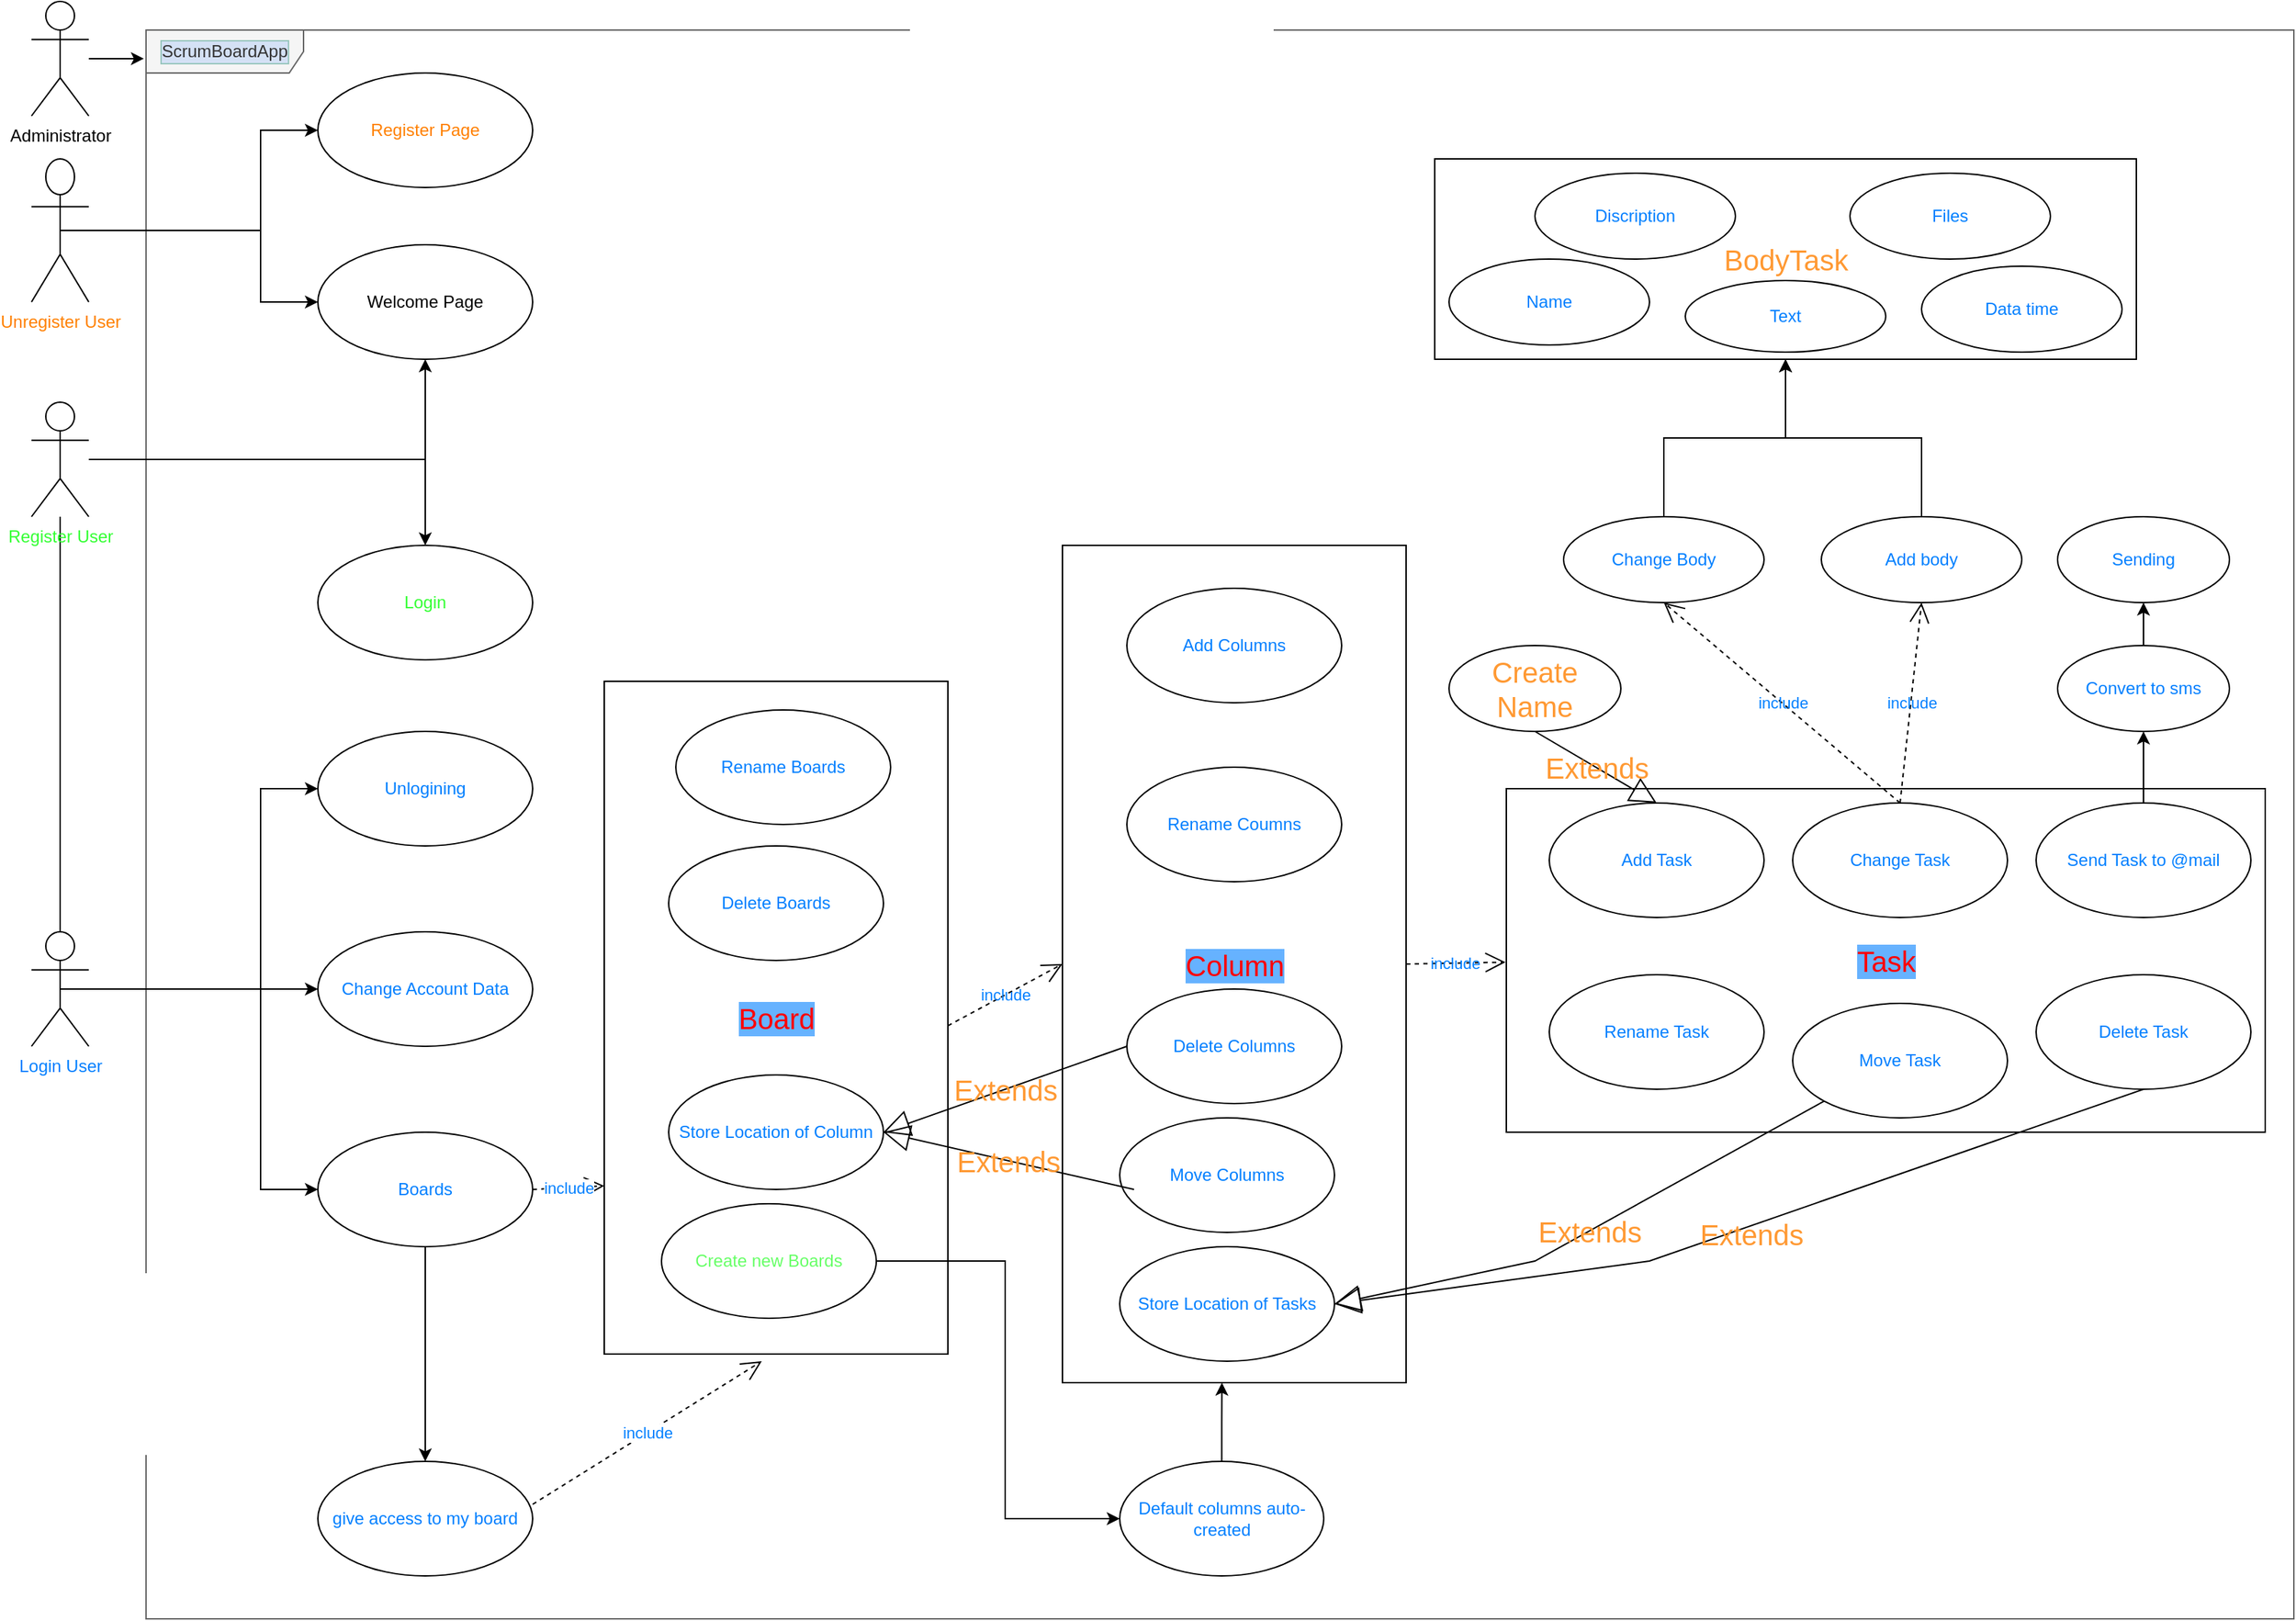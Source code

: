 <mxfile version="18.0.8" type="github" pages="6">
  <diagram id="qUPmlaSDLw5E5s6Abh2X" name="UseCase">
    <mxGraphModel dx="1181" dy="772" grid="1" gridSize="10" guides="1" tooltips="1" connect="1" arrows="1" fold="1" page="1" pageScale="1" pageWidth="827" pageHeight="1169" background="#FFFFFF" math="0" shadow="0">
      <root>
        <mxCell id="0" />
        <mxCell id="1" parent="0" />
        <mxCell id="uLyRi9IVPja2gbTCep0T-109" value="BodyTask" style="html=1;labelBackgroundColor=none;labelBorderColor=none;fontSize=20;fontColor=#FF9933;gradientColor=none;" parent="1" vertex="1">
          <mxGeometry x="1020" y="120" width="490" height="140" as="geometry" />
        </mxCell>
        <mxCell id="uLyRi9IVPja2gbTCep0T-74" value="Column" style="html=1;labelBackgroundColor=#66B2FF;labelBorderColor=none;fontSize=20;fontColor=#FF0000;gradientColor=none;" parent="1" vertex="1">
          <mxGeometry x="760" y="390" width="240" height="585" as="geometry" />
        </mxCell>
        <mxCell id="uLyRi9IVPja2gbTCep0T-80" value="Task" style="html=1;labelBackgroundColor=#66B2FF;labelBorderColor=none;fontSize=20;fontColor=#FF0000;gradientColor=none;" parent="1" vertex="1">
          <mxGeometry x="1070" y="560" width="530" height="240" as="geometry" />
        </mxCell>
        <mxCell id="uLyRi9IVPja2gbTCep0T-73" value="Board" style="html=1;labelBackgroundColor=#66B2FF;labelBorderColor=none;fontColor=#FF0000;gradientColor=none;fontSize=20;" parent="1" vertex="1">
          <mxGeometry x="440" y="485" width="240" height="470" as="geometry" />
        </mxCell>
        <mxCell id="uLyRi9IVPja2gbTCep0T-14" value="ScrumBoardApp" style="shape=umlFrame;whiteSpace=wrap;html=1;width=110;height=30;labelBackgroundColor=#D4E1F5;labelBorderColor=#9AC7BF;fillColor=#f5f5f5;fontColor=#333333;strokeColor=#666666;gradientColor=none;" parent="1" vertex="1">
          <mxGeometry x="120" y="30" width="1500" height="1110" as="geometry" />
        </mxCell>
        <mxCell id="uLyRi9IVPja2gbTCep0T-29" style="edgeStyle=orthogonalEdgeStyle;rounded=0;orthogonalLoop=1;jettySize=auto;html=1;entryX=0.5;entryY=1;entryDx=0;entryDy=0;" parent="1" source="uLyRi9IVPja2gbTCep0T-15" target="uLyRi9IVPja2gbTCep0T-19" edge="1">
          <mxGeometry relative="1" as="geometry" />
        </mxCell>
        <mxCell id="uLyRi9IVPja2gbTCep0T-30" style="edgeStyle=orthogonalEdgeStyle;rounded=0;orthogonalLoop=1;jettySize=auto;html=1;entryX=0.5;entryY=0;entryDx=0;entryDy=0;" parent="1" source="uLyRi9IVPja2gbTCep0T-15" target="uLyRi9IVPja2gbTCep0T-20" edge="1">
          <mxGeometry relative="1" as="geometry" />
        </mxCell>
        <mxCell id="uLyRi9IVPja2gbTCep0T-57" style="edgeStyle=orthogonalEdgeStyle;rounded=0;orthogonalLoop=1;jettySize=auto;html=1;labelBackgroundColor=none;fontColor=#33FF33;" parent="1" source="uLyRi9IVPja2gbTCep0T-15" edge="1">
          <mxGeometry relative="1" as="geometry">
            <mxPoint x="60" y="670" as="targetPoint" />
          </mxGeometry>
        </mxCell>
        <mxCell id="uLyRi9IVPja2gbTCep0T-15" value="Register User" style="shape=umlActor;verticalLabelPosition=bottom;verticalAlign=top;html=1;fontColor=#33FF33;" parent="1" vertex="1">
          <mxGeometry x="40" y="290" width="40" height="80" as="geometry" />
        </mxCell>
        <mxCell id="uLyRi9IVPja2gbTCep0T-26" style="edgeStyle=orthogonalEdgeStyle;rounded=0;orthogonalLoop=1;jettySize=auto;html=1;exitX=0.5;exitY=0.5;exitDx=0;exitDy=0;exitPerimeter=0;entryX=0;entryY=0.5;entryDx=0;entryDy=0;" parent="1" source="uLyRi9IVPja2gbTCep0T-16" target="uLyRi9IVPja2gbTCep0T-19" edge="1">
          <mxGeometry relative="1" as="geometry">
            <Array as="points">
              <mxPoint x="200" y="170" />
              <mxPoint x="200" y="220" />
            </Array>
          </mxGeometry>
        </mxCell>
        <mxCell id="uLyRi9IVPja2gbTCep0T-28" style="edgeStyle=orthogonalEdgeStyle;rounded=0;orthogonalLoop=1;jettySize=auto;html=1;exitX=0.5;exitY=0.5;exitDx=0;exitDy=0;exitPerimeter=0;entryX=0;entryY=0.5;entryDx=0;entryDy=0;" parent="1" source="uLyRi9IVPja2gbTCep0T-16" target="uLyRi9IVPja2gbTCep0T-27" edge="1">
          <mxGeometry relative="1" as="geometry">
            <Array as="points">
              <mxPoint x="200" y="170" />
              <mxPoint x="200" y="100" />
            </Array>
          </mxGeometry>
        </mxCell>
        <mxCell id="uLyRi9IVPja2gbTCep0T-16" value="Unregister User" style="shape=umlActor;verticalLabelPosition=bottom;verticalAlign=top;html=1;fontColor=#FF8000;" parent="1" vertex="1">
          <mxGeometry x="40" y="120" width="40" height="100" as="geometry" />
        </mxCell>
        <mxCell id="uLyRi9IVPja2gbTCep0T-125" style="edgeStyle=orthogonalEdgeStyle;rounded=0;orthogonalLoop=1;jettySize=auto;html=1;entryX=-0.001;entryY=0.018;entryDx=0;entryDy=0;entryPerimeter=0;labelBackgroundColor=none;fontSize=20;fontColor=#FF9933;" parent="1" source="uLyRi9IVPja2gbTCep0T-17" target="uLyRi9IVPja2gbTCep0T-14" edge="1">
          <mxGeometry relative="1" as="geometry" />
        </mxCell>
        <mxCell id="uLyRi9IVPja2gbTCep0T-17" value="Administrator" style="shape=umlActor;verticalLabelPosition=bottom;verticalAlign=top;html=1;" parent="1" vertex="1">
          <mxGeometry x="40" y="10" width="40" height="80" as="geometry" />
        </mxCell>
        <mxCell id="uLyRi9IVPja2gbTCep0T-18" style="edgeStyle=orthogonalEdgeStyle;rounded=0;orthogonalLoop=1;jettySize=auto;html=1;exitX=0.5;exitY=0.5;exitDx=0;exitDy=0;exitPerimeter=0;entryX=0.5;entryY=0.5;entryDx=0;entryDy=0;entryPerimeter=0;" parent="1" source="uLyRi9IVPja2gbTCep0T-17" target="uLyRi9IVPja2gbTCep0T-17" edge="1">
          <mxGeometry relative="1" as="geometry" />
        </mxCell>
        <mxCell id="uLyRi9IVPja2gbTCep0T-19" value="Welcome Page" style="ellipse;whiteSpace=wrap;html=1;labelBackgroundColor=none;" parent="1" vertex="1">
          <mxGeometry x="240" y="180" width="150" height="80" as="geometry" />
        </mxCell>
        <mxCell id="uLyRi9IVPja2gbTCep0T-20" value="Login" style="ellipse;whiteSpace=wrap;html=1;labelBackgroundColor=none;fontColor=#33FF33;" parent="1" vertex="1">
          <mxGeometry x="240" y="390" width="150" height="80" as="geometry" />
        </mxCell>
        <mxCell id="uLyRi9IVPja2gbTCep0T-120" style="edgeStyle=orthogonalEdgeStyle;rounded=0;orthogonalLoop=1;jettySize=auto;html=1;labelBackgroundColor=none;fontSize=20;fontColor=#FF9933;entryX=0.5;entryY=0;entryDx=0;entryDy=0;" parent="1" source="uLyRi9IVPja2gbTCep0T-22" target="uLyRi9IVPja2gbTCep0T-119" edge="1">
          <mxGeometry relative="1" as="geometry">
            <mxPoint x="315" y="1020" as="targetPoint" />
          </mxGeometry>
        </mxCell>
        <mxCell id="uLyRi9IVPja2gbTCep0T-22" value="Boards" style="ellipse;whiteSpace=wrap;html=1;labelBackgroundColor=none;fontColor=#007FFF;" parent="1" vertex="1">
          <mxGeometry x="240" y="800" width="150" height="80" as="geometry" />
        </mxCell>
        <mxCell id="uLyRi9IVPja2gbTCep0T-27" value="Register Page" style="ellipse;whiteSpace=wrap;html=1;labelBackgroundColor=none;labelBorderColor=none;gradientColor=none;fontColor=#FF8000;" parent="1" vertex="1">
          <mxGeometry x="240" y="60" width="150" height="80" as="geometry" />
        </mxCell>
        <mxCell id="uLyRi9IVPja2gbTCep0T-81" style="edgeStyle=orthogonalEdgeStyle;rounded=0;orthogonalLoop=1;jettySize=auto;html=1;entryX=0;entryY=0.5;entryDx=0;entryDy=0;labelBackgroundColor=none;fontSize=20;fontColor=#66FF66;exitX=1;exitY=0.5;exitDx=0;exitDy=0;" parent="1" source="uLyRi9IVPja2gbTCep0T-31" target="uLyRi9IVPja2gbTCep0T-45" edge="1">
          <mxGeometry relative="1" as="geometry">
            <Array as="points">
              <mxPoint x="720" y="890" />
              <mxPoint x="720" y="1070" />
            </Array>
          </mxGeometry>
        </mxCell>
        <mxCell id="uLyRi9IVPja2gbTCep0T-31" value="Create new Boards" style="ellipse;whiteSpace=wrap;html=1;labelBackgroundColor=none;fontColor=#66FF66;" parent="1" vertex="1">
          <mxGeometry x="480" y="850" width="150" height="80" as="geometry" />
        </mxCell>
        <mxCell id="uLyRi9IVPja2gbTCep0T-39" style="edgeStyle=orthogonalEdgeStyle;rounded=0;orthogonalLoop=1;jettySize=auto;html=1;exitX=0.5;exitY=0.5;exitDx=0;exitDy=0;exitPerimeter=0;entryX=0;entryY=0.5;entryDx=0;entryDy=0;fontColor=#007FFF;" parent="1" source="uLyRi9IVPja2gbTCep0T-37" target="uLyRi9IVPja2gbTCep0T-38" edge="1">
          <mxGeometry relative="1" as="geometry">
            <Array as="points">
              <mxPoint x="200" y="700" />
              <mxPoint x="200" y="560" />
            </Array>
          </mxGeometry>
        </mxCell>
        <mxCell id="uLyRi9IVPja2gbTCep0T-40" style="edgeStyle=orthogonalEdgeStyle;rounded=0;orthogonalLoop=1;jettySize=auto;html=1;entryX=0;entryY=0.5;entryDx=0;entryDy=0;fontColor=#007FFF;" parent="1" source="uLyRi9IVPja2gbTCep0T-37" target="uLyRi9IVPja2gbTCep0T-22" edge="1">
          <mxGeometry relative="1" as="geometry">
            <Array as="points">
              <mxPoint x="200" y="700" />
              <mxPoint x="200" y="840" />
            </Array>
          </mxGeometry>
        </mxCell>
        <mxCell id="uLyRi9IVPja2gbTCep0T-122" style="edgeStyle=orthogonalEdgeStyle;rounded=0;orthogonalLoop=1;jettySize=auto;html=1;labelBackgroundColor=none;fontSize=20;fontColor=#FF9933;" parent="1" source="uLyRi9IVPja2gbTCep0T-37" target="uLyRi9IVPja2gbTCep0T-48" edge="1">
          <mxGeometry relative="1" as="geometry" />
        </mxCell>
        <mxCell id="uLyRi9IVPja2gbTCep0T-37" value="Login User" style="shape=umlActor;verticalLabelPosition=bottom;verticalAlign=top;html=1;fontColor=#007FFF;" parent="1" vertex="1">
          <mxGeometry x="40" y="660" width="40" height="80" as="geometry" />
        </mxCell>
        <mxCell id="uLyRi9IVPja2gbTCep0T-38" value="Unlogining" style="ellipse;whiteSpace=wrap;html=1;labelBackgroundColor=none;fontColor=#007FFF;" parent="1" vertex="1">
          <mxGeometry x="240" y="520" width="150" height="80" as="geometry" />
        </mxCell>
        <mxCell id="uLyRi9IVPja2gbTCep0T-82" style="edgeStyle=orthogonalEdgeStyle;rounded=0;orthogonalLoop=1;jettySize=auto;html=1;entryX=0.464;entryY=1;entryDx=0;entryDy=0;entryPerimeter=0;labelBackgroundColor=none;fontSize=20;fontColor=#66FF66;" parent="1" source="uLyRi9IVPja2gbTCep0T-45" target="uLyRi9IVPja2gbTCep0T-74" edge="1">
          <mxGeometry relative="1" as="geometry" />
        </mxCell>
        <mxCell id="uLyRi9IVPja2gbTCep0T-45" value="Default columns auto-created" style="ellipse;whiteSpace=wrap;html=1;labelBackgroundColor=none;fontColor=#007FFF;rotation=0;" parent="1" vertex="1">
          <mxGeometry x="800" y="1030" width="142.5" height="80" as="geometry" />
        </mxCell>
        <mxCell id="uLyRi9IVPja2gbTCep0T-46" value="Add Columns" style="ellipse;whiteSpace=wrap;html=1;labelBackgroundColor=none;fontColor=#007FFF;" parent="1" vertex="1">
          <mxGeometry x="805" y="420" width="150" height="80" as="geometry" />
        </mxCell>
        <mxCell id="uLyRi9IVPja2gbTCep0T-47" value="Rename Coumns" style="ellipse;whiteSpace=wrap;html=1;labelBackgroundColor=none;fontColor=#007FFF;" parent="1" vertex="1">
          <mxGeometry x="805" y="545" width="150" height="80" as="geometry" />
        </mxCell>
        <mxCell id="uLyRi9IVPja2gbTCep0T-48" value="Change Account Data" style="ellipse;whiteSpace=wrap;html=1;labelBackgroundColor=none;fontColor=#007FFF;" parent="1" vertex="1">
          <mxGeometry x="240" y="660" width="150" height="80" as="geometry" />
        </mxCell>
        <mxCell id="uLyRi9IVPja2gbTCep0T-50" value="Rename Boards" style="ellipse;whiteSpace=wrap;html=1;labelBackgroundColor=none;fontColor=#007FFF;" parent="1" vertex="1">
          <mxGeometry x="490" y="505" width="150" height="80" as="geometry" />
        </mxCell>
        <mxCell id="uLyRi9IVPja2gbTCep0T-51" value="Delete Boards" style="ellipse;whiteSpace=wrap;html=1;labelBackgroundColor=none;fontColor=#007FFF;" parent="1" vertex="1">
          <mxGeometry x="485" y="600" width="150" height="80" as="geometry" />
        </mxCell>
        <mxCell id="uLyRi9IVPja2gbTCep0T-61" value="Delete Columns" style="ellipse;whiteSpace=wrap;html=1;labelBackgroundColor=none;fontColor=#007FFF;" parent="1" vertex="1">
          <mxGeometry x="805" y="700" width="150" height="80" as="geometry" />
        </mxCell>
        <mxCell id="uLyRi9IVPja2gbTCep0T-64" value="Add Task" style="ellipse;whiteSpace=wrap;html=1;labelBackgroundColor=none;fontColor=#007FFF;" parent="1" vertex="1">
          <mxGeometry x="1100" y="570" width="150" height="80" as="geometry" />
        </mxCell>
        <mxCell id="uLyRi9IVPja2gbTCep0T-65" value="Rename Task" style="ellipse;whiteSpace=wrap;html=1;labelBackgroundColor=none;fontColor=#007FFF;" parent="1" vertex="1">
          <mxGeometry x="1100" y="690" width="150" height="80" as="geometry" />
        </mxCell>
        <mxCell id="uLyRi9IVPja2gbTCep0T-70" value="include" style="endArrow=open;endSize=12;dashed=1;html=1;rounded=0;labelBackgroundColor=none;fontColor=#007FFF;exitX=1;exitY=0.5;exitDx=0;exitDy=0;entryX=-0.001;entryY=0.505;entryDx=0;entryDy=0;entryPerimeter=0;" parent="1" source="uLyRi9IVPja2gbTCep0T-74" target="uLyRi9IVPja2gbTCep0T-80" edge="1">
          <mxGeometry width="160" relative="1" as="geometry">
            <mxPoint x="1075" y="400" as="sourcePoint" />
            <mxPoint x="1090.0" y="590" as="targetPoint" />
          </mxGeometry>
        </mxCell>
        <mxCell id="uLyRi9IVPja2gbTCep0T-71" value="Move Task" style="ellipse;whiteSpace=wrap;html=1;labelBackgroundColor=none;fontColor=#007FFF;" parent="1" vertex="1">
          <mxGeometry x="1270" y="710" width="150" height="80" as="geometry" />
        </mxCell>
        <mxCell id="uLyRi9IVPja2gbTCep0T-77" value="include" style="endArrow=open;endSize=12;dashed=1;html=1;rounded=0;fontColor=#007FFF;exitX=1;exitY=0.5;exitDx=0;exitDy=0;entryX=0;entryY=0.75;entryDx=0;entryDy=0;" parent="1" source="uLyRi9IVPja2gbTCep0T-22" target="uLyRi9IVPja2gbTCep0T-73" edge="1">
          <mxGeometry width="160" relative="1" as="geometry">
            <mxPoint x="400" y="729" as="sourcePoint" />
            <mxPoint x="530" y="729.2" as="targetPoint" />
          </mxGeometry>
        </mxCell>
        <mxCell id="uLyRi9IVPja2gbTCep0T-78" value="include" style="endArrow=open;endSize=12;dashed=1;html=1;rounded=0;entryX=0;entryY=0.5;entryDx=0;entryDy=0;labelBackgroundColor=none;fontColor=#007FFF;exitX=1;exitY=0.512;exitDx=0;exitDy=0;exitPerimeter=0;" parent="1" source="uLyRi9IVPja2gbTCep0T-73" target="uLyRi9IVPja2gbTCep0T-74" edge="1">
          <mxGeometry width="160" relative="1" as="geometry">
            <mxPoint x="1130" y="730" as="sourcePoint" />
            <mxPoint x="1320" y="650" as="targetPoint" />
          </mxGeometry>
        </mxCell>
        <mxCell id="uLyRi9IVPja2gbTCep0T-83" value="Move Columns" style="ellipse;whiteSpace=wrap;html=1;labelBackgroundColor=none;fontColor=#007FFF;" parent="1" vertex="1">
          <mxGeometry x="800" y="790" width="150" height="80" as="geometry" />
        </mxCell>
        <mxCell id="uLyRi9IVPja2gbTCep0T-84" value="Change Task" style="ellipse;whiteSpace=wrap;html=1;labelBackgroundColor=none;fontColor=#007FFF;" parent="1" vertex="1">
          <mxGeometry x="1270" y="570" width="150" height="80" as="geometry" />
        </mxCell>
        <mxCell id="uLyRi9IVPja2gbTCep0T-116" value="" style="edgeStyle=orthogonalEdgeStyle;rounded=0;orthogonalLoop=1;jettySize=auto;html=1;labelBackgroundColor=none;fontSize=20;fontColor=#FF9933;" parent="1" source="uLyRi9IVPja2gbTCep0T-85" target="uLyRi9IVPja2gbTCep0T-115" edge="1">
          <mxGeometry relative="1" as="geometry" />
        </mxCell>
        <mxCell id="uLyRi9IVPja2gbTCep0T-85" value="Send Task to @mail" style="ellipse;whiteSpace=wrap;html=1;labelBackgroundColor=none;fontColor=#007FFF;" parent="1" vertex="1">
          <mxGeometry x="1440" y="570" width="150" height="80" as="geometry" />
        </mxCell>
        <mxCell id="uLyRi9IVPja2gbTCep0T-86" value="Create Name" style="ellipse;whiteSpace=wrap;html=1;labelBackgroundColor=none;labelBorderColor=none;fontSize=20;fontColor=#FF9933;gradientColor=none;" parent="1" vertex="1">
          <mxGeometry x="1030" y="460" width="120" height="60" as="geometry" />
        </mxCell>
        <mxCell id="uLyRi9IVPja2gbTCep0T-87" value="Extends" style="endArrow=block;endSize=16;endFill=0;html=1;rounded=0;labelBackgroundColor=none;fontSize=20;fontColor=#FF9933;exitX=0.5;exitY=1;exitDx=0;exitDy=0;entryX=0.5;entryY=0;entryDx=0;entryDy=0;" parent="1" source="uLyRi9IVPja2gbTCep0T-86" target="uLyRi9IVPja2gbTCep0T-64" edge="1">
          <mxGeometry width="160" relative="1" as="geometry">
            <mxPoint x="1170" y="420" as="sourcePoint" />
            <mxPoint x="1330" y="420" as="targetPoint" />
          </mxGeometry>
        </mxCell>
        <mxCell id="uLyRi9IVPja2gbTCep0T-88" value="include" style="endArrow=open;endSize=12;dashed=1;html=1;rounded=0;labelBackgroundColor=none;fontColor=#007FFF;exitX=0.5;exitY=0;exitDx=0;exitDy=0;entryX=0.5;entryY=1;entryDx=0;entryDy=0;" parent="1" source="uLyRi9IVPja2gbTCep0T-84" target="uLyRi9IVPja2gbTCep0T-91" edge="1">
          <mxGeometry width="160" relative="1" as="geometry">
            <mxPoint x="1010.24" y="690.2" as="sourcePoint" />
            <mxPoint x="1345" y="400" as="targetPoint" />
          </mxGeometry>
        </mxCell>
        <mxCell id="uLyRi9IVPja2gbTCep0T-113" style="edgeStyle=orthogonalEdgeStyle;rounded=0;orthogonalLoop=1;jettySize=auto;html=1;entryX=0.5;entryY=1;entryDx=0;entryDy=0;labelBackgroundColor=none;fontSize=20;fontColor=#FF9933;" parent="1" source="uLyRi9IVPja2gbTCep0T-89" target="uLyRi9IVPja2gbTCep0T-109" edge="1">
          <mxGeometry relative="1" as="geometry" />
        </mxCell>
        <mxCell id="uLyRi9IVPja2gbTCep0T-89" value="Change Body" style="ellipse;whiteSpace=wrap;html=1;labelBackgroundColor=none;fontColor=#007FFF;" parent="1" vertex="1">
          <mxGeometry x="1110" y="370" width="140" height="60" as="geometry" />
        </mxCell>
        <mxCell id="uLyRi9IVPja2gbTCep0T-112" style="edgeStyle=orthogonalEdgeStyle;rounded=0;orthogonalLoop=1;jettySize=auto;html=1;labelBackgroundColor=none;fontSize=20;fontColor=#FF9933;" parent="1" source="uLyRi9IVPja2gbTCep0T-91" target="uLyRi9IVPja2gbTCep0T-109" edge="1">
          <mxGeometry relative="1" as="geometry" />
        </mxCell>
        <mxCell id="uLyRi9IVPja2gbTCep0T-91" value="Add body" style="ellipse;whiteSpace=wrap;html=1;labelBackgroundColor=none;fontColor=#007FFF;" parent="1" vertex="1">
          <mxGeometry x="1290" y="370" width="140" height="60" as="geometry" />
        </mxCell>
        <mxCell id="uLyRi9IVPja2gbTCep0T-94" value="include" style="endArrow=open;endSize=12;dashed=1;html=1;rounded=0;labelBackgroundColor=none;fontColor=#007FFF;exitX=0.5;exitY=0;exitDx=0;exitDy=0;entryX=0.5;entryY=1;entryDx=0;entryDy=0;" parent="1" source="uLyRi9IVPja2gbTCep0T-84" target="uLyRi9IVPja2gbTCep0T-89" edge="1">
          <mxGeometry width="160" relative="1" as="geometry">
            <mxPoint x="1365" y="590" as="sourcePoint" />
            <mxPoint x="1365" y="300" as="targetPoint" />
          </mxGeometry>
        </mxCell>
        <mxCell id="uLyRi9IVPja2gbTCep0T-96" value="Extends" style="endArrow=block;endSize=16;endFill=0;html=1;rounded=0;labelBackgroundColor=none;fontSize=20;fontColor=#FF9933;exitX=0;exitY=1;exitDx=0;exitDy=0;entryX=1;entryY=0.5;entryDx=0;entryDy=0;" parent="1" source="uLyRi9IVPja2gbTCep0T-71" target="uLyRi9IVPja2gbTCep0T-95" edge="1">
          <mxGeometry width="160" relative="1" as="geometry">
            <mxPoint x="1185" y="560" as="sourcePoint" />
            <mxPoint x="1080" y="970" as="targetPoint" />
            <Array as="points">
              <mxPoint x="1090" y="890" />
            </Array>
          </mxGeometry>
        </mxCell>
        <mxCell id="uLyRi9IVPja2gbTCep0T-95" value="Store Location of Tasks" style="ellipse;whiteSpace=wrap;html=1;labelBackgroundColor=none;fontColor=#007FFF;" parent="1" vertex="1">
          <mxGeometry x="800" y="880" width="150" height="80" as="geometry" />
        </mxCell>
        <mxCell id="uLyRi9IVPja2gbTCep0T-97" value="Extends" style="endArrow=block;endSize=16;endFill=0;html=1;rounded=0;labelBackgroundColor=none;fontSize=20;fontColor=#FF9933;entryX=1;entryY=0.5;entryDx=0;entryDy=0;exitX=0.5;exitY=1;exitDx=0;exitDy=0;" parent="1" source="uLyRi9IVPja2gbTCep0T-66" target="uLyRi9IVPja2gbTCep0T-95" edge="1">
          <mxGeometry x="-0.006" y="5" width="160" relative="1" as="geometry">
            <mxPoint x="1470" y="880" as="sourcePoint" />
            <mxPoint x="970" y="910" as="targetPoint" />
            <Array as="points">
              <mxPoint x="1170" y="890" />
            </Array>
            <mxPoint as="offset" />
          </mxGeometry>
        </mxCell>
        <mxCell id="uLyRi9IVPja2gbTCep0T-66" value="Delete Task" style="ellipse;whiteSpace=wrap;html=1;labelBackgroundColor=none;fontColor=#007FFF;" parent="1" vertex="1">
          <mxGeometry x="1440" y="690" width="150" height="80" as="geometry" />
        </mxCell>
        <mxCell id="uLyRi9IVPja2gbTCep0T-102" value="Store Location of Column" style="ellipse;whiteSpace=wrap;html=1;labelBackgroundColor=none;fontColor=#007FFF;" parent="1" vertex="1">
          <mxGeometry x="485" y="760" width="150" height="80" as="geometry" />
        </mxCell>
        <mxCell id="uLyRi9IVPja2gbTCep0T-103" value="Extends" style="endArrow=block;endSize=16;endFill=0;html=1;rounded=0;labelBackgroundColor=none;fontSize=20;fontColor=#FF9933;exitX=0;exitY=0.5;exitDx=0;exitDy=0;entryX=1;entryY=0.5;entryDx=0;entryDy=0;" parent="1" source="uLyRi9IVPja2gbTCep0T-61" target="uLyRi9IVPja2gbTCep0T-102" edge="1">
          <mxGeometry width="160" relative="1" as="geometry">
            <mxPoint x="1302.151" y="828.382" as="sourcePoint" />
            <mxPoint x="970" y="910" as="targetPoint" />
            <Array as="points" />
          </mxGeometry>
        </mxCell>
        <mxCell id="uLyRi9IVPja2gbTCep0T-104" value="Extends" style="endArrow=block;endSize=16;endFill=0;html=1;rounded=0;labelBackgroundColor=none;fontSize=20;fontColor=#FF9933;exitX=0;exitY=0.5;exitDx=0;exitDy=0;entryX=1;entryY=0.5;entryDx=0;entryDy=0;" parent="1" target="uLyRi9IVPja2gbTCep0T-102" edge="1">
          <mxGeometry width="160" relative="1" as="geometry">
            <mxPoint x="810" y="840" as="sourcePoint" />
            <mxPoint x="645" y="810" as="targetPoint" />
            <Array as="points" />
          </mxGeometry>
        </mxCell>
        <mxCell id="uLyRi9IVPja2gbTCep0T-105" value="Discription" style="ellipse;whiteSpace=wrap;html=1;labelBackgroundColor=none;fontColor=#007FFF;" parent="1" vertex="1">
          <mxGeometry x="1090" y="130" width="140" height="60" as="geometry" />
        </mxCell>
        <mxCell id="uLyRi9IVPja2gbTCep0T-107" value="Files" style="ellipse;whiteSpace=wrap;html=1;labelBackgroundColor=none;fontColor=#007FFF;" parent="1" vertex="1">
          <mxGeometry x="1310" y="130" width="140" height="60" as="geometry" />
        </mxCell>
        <mxCell id="uLyRi9IVPja2gbTCep0T-108" value="Data time" style="ellipse;whiteSpace=wrap;html=1;labelBackgroundColor=none;fontColor=#007FFF;" parent="1" vertex="1">
          <mxGeometry x="1360" y="195" width="140" height="60" as="geometry" />
        </mxCell>
        <mxCell id="uLyRi9IVPja2gbTCep0T-110" style="edgeStyle=orthogonalEdgeStyle;rounded=0;orthogonalLoop=1;jettySize=auto;html=1;exitX=0.5;exitY=1;exitDx=0;exitDy=0;labelBackgroundColor=none;fontSize=20;fontColor=#FF9933;" parent="1" source="uLyRi9IVPja2gbTCep0T-107" target="uLyRi9IVPja2gbTCep0T-107" edge="1">
          <mxGeometry relative="1" as="geometry" />
        </mxCell>
        <mxCell id="uLyRi9IVPja2gbTCep0T-111" value="Name" style="ellipse;whiteSpace=wrap;html=1;labelBackgroundColor=none;fontColor=#007FFF;" parent="1" vertex="1">
          <mxGeometry x="1030" y="190" width="140" height="60" as="geometry" />
        </mxCell>
        <mxCell id="uLyRi9IVPja2gbTCep0T-114" value="Text" style="ellipse;whiteSpace=wrap;html=1;labelBackgroundColor=none;fontColor=#007FFF;" parent="1" vertex="1">
          <mxGeometry x="1195" y="205" width="140" height="50" as="geometry" />
        </mxCell>
        <mxCell id="uLyRi9IVPja2gbTCep0T-118" value="" style="edgeStyle=orthogonalEdgeStyle;rounded=0;orthogonalLoop=1;jettySize=auto;html=1;labelBackgroundColor=none;fontSize=20;fontColor=#FF9933;" parent="1" source="uLyRi9IVPja2gbTCep0T-115" target="uLyRi9IVPja2gbTCep0T-117" edge="1">
          <mxGeometry relative="1" as="geometry" />
        </mxCell>
        <mxCell id="uLyRi9IVPja2gbTCep0T-115" value="Convert to sms" style="ellipse;whiteSpace=wrap;html=1;fontColor=#007FFF;labelBackgroundColor=none;" parent="1" vertex="1">
          <mxGeometry x="1455" y="460" width="120" height="60" as="geometry" />
        </mxCell>
        <mxCell id="uLyRi9IVPja2gbTCep0T-117" value="Sending" style="ellipse;whiteSpace=wrap;html=1;fontColor=#007FFF;labelBackgroundColor=none;" parent="1" vertex="1">
          <mxGeometry x="1455" y="370" width="120" height="60" as="geometry" />
        </mxCell>
        <mxCell id="uLyRi9IVPja2gbTCep0T-119" value="give access to my board" style="ellipse;whiteSpace=wrap;html=1;labelBackgroundColor=none;fontColor=#007FFF;" parent="1" vertex="1">
          <mxGeometry x="240" y="1030" width="150" height="80" as="geometry" />
        </mxCell>
        <mxCell id="uLyRi9IVPja2gbTCep0T-124" value="include" style="endArrow=open;endSize=12;dashed=1;html=1;rounded=0;fontColor=#007FFF;exitX=1;exitY=0.375;exitDx=0;exitDy=0;exitPerimeter=0;" parent="1" source="uLyRi9IVPja2gbTCep0T-119" edge="1">
          <mxGeometry width="160" relative="1" as="geometry">
            <mxPoint x="390" y="860" as="sourcePoint" />
            <mxPoint x="550" y="960" as="targetPoint" />
          </mxGeometry>
        </mxCell>
      </root>
    </mxGraphModel>
  </diagram>
  <diagram id="Z34OHi6Wktxm36wKiyyq" name="Mockup_Welcome_Page">
    <mxGraphModel dx="1181" dy="772" grid="1" gridSize="10" guides="1" tooltips="1" connect="1" arrows="1" fold="1" page="1" pageScale="1" pageWidth="827" pageHeight="1169" math="0" shadow="0">
      <root>
        <mxCell id="0" />
        <mxCell id="1" parent="0" />
        <UserObject label="" link="data:page/id,FLh6viGXcvYgxyv5NBFk" id="AbebpnNf3NId4tLL-i8--9">
          <mxCell style="strokeWidth=1;shadow=0;dashed=0;align=center;html=1;shape=mxgraph.mockup.containers.browserWindow;rSize=0;strokeColor=#666666;strokeColor2=#008cff;strokeColor3=#c4c4c4;mainText=,;recursiveResize=0;" vertex="1" parent="1">
            <mxGeometry x="40" y="40" width="760" height="480" as="geometry" />
          </mxCell>
        </UserObject>
        <mxCell id="AbebpnNf3NId4tLL-i8--10" value="ScrumBoard" style="strokeWidth=1;shadow=0;dashed=0;align=center;html=1;shape=mxgraph.mockup.containers.anchor;fontSize=17;fontColor=#666666;align=left;" vertex="1" parent="AbebpnNf3NId4tLL-i8--9">
          <mxGeometry x="60" y="12" width="110" height="26" as="geometry" />
        </mxCell>
        <mxCell id="AbebpnNf3NId4tLL-i8--11" value="https://{home}/" style="strokeWidth=1;shadow=0;dashed=0;align=center;html=1;shape=mxgraph.mockup.containers.anchor;rSize=0;fontSize=17;fontColor=#666666;align=left;" vertex="1" parent="AbebpnNf3NId4tLL-i8--9">
          <mxGeometry x="130" y="60" width="250" height="26" as="geometry" />
        </mxCell>
        <mxCell id="AbebpnNf3NId4tLL-i8--12" value="&lt;font style=&quot;font-size: 16px;&quot;&gt;&lt;b&gt;Hello Dear friend!&lt;br&gt;ScrumBoardApp helps you efficiently solve work Tasks&lt;/b&gt;&lt;/font&gt;" style="text;spacingTop=-5;whiteSpace=wrap;html=1;align=center;fontSize=12;fontFamily=Helvetica;fillColor=none;strokeColor=none;" vertex="1" parent="AbebpnNf3NId4tLL-i8--9">
          <mxGeometry y="190" width="760" height="50" as="geometry" />
        </mxCell>
        <object label="Register" link="data:page/id,nGllJwXl_aKc9Nv57PwL" id="AbebpnNf3NId4tLL-i8--15">
          <mxCell style="strokeWidth=1;shadow=0;dashed=0;align=center;html=1;shape=mxgraph.mockup.buttons.button;strokeColor=#666666;fontColor=#ffffff;mainText=;buttonStyle=round;fontSize=17;fontStyle=1;fillColor=#008cff;whiteSpace=wrap;points=[];" vertex="1" parent="AbebpnNf3NId4tLL-i8--9">
            <mxGeometry x="630" y="120" width="90" height="30" as="geometry" />
          </mxCell>
        </object>
        <UserObject label="" link="data:page/id,nGllJwXl_aKc9Nv57PwL" id="AbebpnNf3NId4tLL-i8--16">
          <mxCell style="strokeWidth=1;shadow=0;dashed=0;align=center;html=1;shape=mxgraph.mockup.buttons.multiButton;fillColor=#008cff;strokeColor=#666666;mainText=;subText=;fontSize=16;" vertex="1" parent="AbebpnNf3NId4tLL-i8--9">
            <mxGeometry x="305" y="400" width="150" height="50" as="geometry" />
          </mxCell>
        </UserObject>
        <mxCell id="AbebpnNf3NId4tLL-i8--17" value="Register" style="strokeWidth=1;shadow=0;dashed=0;align=center;html=1;shape=mxgraph.mockup.anchor;fontSize=16;fontColor=#ffffff;fontStyle=1;whiteSpace=wrap;" vertex="1" parent="AbebpnNf3NId4tLL-i8--16">
          <mxGeometry y="8" width="150" height="20" as="geometry" />
        </mxCell>
        <mxCell id="AbebpnNf3NId4tLL-i8--18" value="Registration is Free" style="strokeWidth=1;shadow=0;dashed=0;align=center;html=1;shape=mxgraph.mockup.anchor;fontSize=12;fontColor=#ffffff;fontStyle=1;whiteSpace=wrap;" vertex="1" parent="AbebpnNf3NId4tLL-i8--16">
          <mxGeometry y="30" width="150" height="10" as="geometry" />
        </mxCell>
        <mxCell id="AbebpnNf3NId4tLL-i8--19" value="" style="verticalLabelPosition=bottom;shadow=0;dashed=0;align=center;html=1;verticalAlign=top;strokeWidth=1;shape=mxgraph.mockup.markup.line;strokeColor=#999999;fontSize=16;" vertex="1" parent="AbebpnNf3NId4tLL-i8--9">
          <mxGeometry y="150" width="760" height="20" as="geometry" />
        </mxCell>
        <UserObject label="Login" link="data:page/id,FLh6viGXcvYgxyv5NBFk" id="AbebpnNf3NId4tLL-i8--20">
          <mxCell style="strokeWidth=1;shadow=0;dashed=0;align=center;html=1;shape=mxgraph.mockup.buttons.button;mainText=;buttonStyle=round;fontSize=17;fontStyle=1;whiteSpace=wrap;strokeColor=#FFFFFF;fontColor=#008CFF;" vertex="1" parent="AbebpnNf3NId4tLL-i8--9">
            <mxGeometry x="540" y="120" width="90" height="30" as="geometry" />
          </mxCell>
        </UserObject>
        <UserObject label="" link="data:page/id,Z34OHi6Wktxm36wKiyyq" id="AbebpnNf3NId4tLL-i8--25">
          <mxCell style="group" vertex="1" connectable="0" parent="AbebpnNf3NId4tLL-i8--9">
            <mxGeometry x="40" y="116" width="120" height="38" as="geometry" />
          </mxCell>
        </UserObject>
        <mxCell id="AbebpnNf3NId4tLL-i8--24" value="Logo" style="strokeWidth=1;shadow=0;dashed=0;align=center;html=1;shape=mxgraph.mockup.buttons.button;mainText=;buttonStyle=round;fontSize=17;fontStyle=1;whiteSpace=wrap;strokeColor=#FFFFFF;fontColor=#008CFF;" vertex="1" parent="AbebpnNf3NId4tLL-i8--25">
          <mxGeometry x="30" y="8" width="90" height="30" as="geometry" />
        </mxCell>
        <mxCell id="AbebpnNf3NId4tLL-i8--23" value="" style="sketch=0;shadow=0;dashed=0;html=1;strokeColor=none;labelPosition=center;verticalLabelPosition=bottom;verticalAlign=top;align=center;shape=mxgraph.mscae.cloud.hockeyapp;fillColor=#0079D6;pointerEvents=1;fontSize=16;fontColor=#008CFF;" vertex="1" parent="AbebpnNf3NId4tLL-i8--25">
          <mxGeometry width="50" height="38" as="geometry" />
        </mxCell>
        <mxCell id="AbebpnNf3NId4tLL-i8--26" value="&lt;blockquote style=&quot;margin: 0px 0px 0px 40px; border: none; padding: 0px; font-size: 13px;&quot;&gt;&lt;div style=&quot;&quot;&gt;&lt;font style=&quot;font-size: 13px;&quot; color=&quot;#000000&quot;&gt;Our application will help you organize your workflow.&amp;nbsp;&lt;/font&gt;&lt;/div&gt;&lt;div style=&quot;&quot;&gt;&lt;font style=&quot;font-size: 13px;&quot; color=&quot;#000000&quot;&gt;Put the tasks on the shelves and clearly build an algorithm to solve your particular problem.&lt;/font&gt;&lt;/div&gt;&lt;div style=&quot;&quot;&gt;&lt;font style=&quot;font-size: 13px;&quot; color=&quot;#000000&quot;&gt;In order to use this application, you just need to register .&lt;/font&gt;&lt;/div&gt;&lt;/blockquote&gt;" style="text;spacingTop=-5;whiteSpace=wrap;html=1;align=left;fontSize=12;fontFamily=Helvetica;fillColor=none;strokeColor=none;fontColor=#008CFF;" vertex="1" parent="AbebpnNf3NId4tLL-i8--9">
          <mxGeometry x="40" y="280" width="680" height="60" as="geometry" />
        </mxCell>
      </root>
    </mxGraphModel>
  </diagram>
  <diagram id="nGllJwXl_aKc9Nv57PwL" name="Mockup_Registration_Page">
    <mxGraphModel dx="984" dy="643" grid="1" gridSize="10" guides="1" tooltips="1" connect="1" arrows="1" fold="1" page="1" pageScale="1" pageWidth="827" pageHeight="1169" math="0" shadow="0">
      <root>
        <mxCell id="0" />
        <mxCell id="1" parent="0" />
        <mxCell id="vnMhxrKE3tUY3nJ1nXoK-3" value="" style="group" vertex="1" connectable="0" parent="1">
          <mxGeometry x="160" y="40" width="520" height="575" as="geometry" />
        </mxCell>
        <UserObject label="" id="RuEGPRdsJdCs7zfyBpke-1">
          <mxCell style="strokeWidth=1;shadow=0;dashed=0;align=center;html=1;shape=mxgraph.mockup.containers.browserWindow;rSize=0;strokeColor=#666666;strokeColor2=#008cff;strokeColor3=#c4c4c4;mainText=,;recursiveResize=0;container=0;" vertex="1" parent="vnMhxrKE3tUY3nJ1nXoK-3">
            <mxGeometry width="520" height="575" as="geometry" />
          </mxCell>
        </UserObject>
        <mxCell id="RuEGPRdsJdCs7zfyBpke-2" value="Registration" style="strokeWidth=1;shadow=0;dashed=0;align=center;html=1;shape=mxgraph.mockup.containers.anchor;fontSize=17;fontColor=#666666;align=left;" vertex="1" parent="vnMhxrKE3tUY3nJ1nXoK-3">
          <mxGeometry x="60" y="12" width="110" height="26" as="geometry" />
        </mxCell>
        <mxCell id="RuEGPRdsJdCs7zfyBpke-3" value="https://{home}/registrarion" style="strokeWidth=1;shadow=0;dashed=0;align=center;html=1;shape=mxgraph.mockup.containers.anchor;rSize=0;fontSize=17;fontColor=#666666;align=left;" vertex="1" parent="vnMhxrKE3tUY3nJ1nXoK-3">
          <mxGeometry x="130" y="60" width="250" height="26" as="geometry" />
        </mxCell>
        <mxCell id="RuEGPRdsJdCs7zfyBpke-9" value="" style="verticalLabelPosition=bottom;shadow=0;dashed=0;align=center;html=1;verticalAlign=top;strokeWidth=1;shape=mxgraph.mockup.markup.line;strokeColor=#999999;fontSize=16;" vertex="1" parent="vnMhxrKE3tUY3nJ1nXoK-3">
          <mxGeometry y="150" width="520" height="20" as="geometry" />
        </mxCell>
        <mxCell id="OfqV4q59KQA96MzBMObs-1" value="" style="strokeWidth=1;shadow=0;dashed=0;align=center;html=1;shape=mxgraph.mockup.forms.rrect;rSize=0;strokeColor=#999999;fillColor=#ffffff;fontSize=13;fontColor=#000000;" vertex="1" parent="vnMhxrKE3tUY3nJ1nXoK-3">
          <mxGeometry x="160" y="190" width="200" height="360" as="geometry" />
        </mxCell>
        <mxCell id="OfqV4q59KQA96MzBMObs-2" value="Sign Up" style="strokeWidth=1;shadow=0;dashed=0;align=center;html=1;shape=mxgraph.mockup.forms.anchor;fontSize=12;fontColor=#666666;align=left;resizeWidth=1;spacingLeft=0;gradientColor=none;" vertex="1" parent="OfqV4q59KQA96MzBMObs-1">
          <mxGeometry width="100" height="20" relative="1" as="geometry">
            <mxPoint x="10" y="10" as="offset" />
          </mxGeometry>
        </mxCell>
        <mxCell id="OfqV4q59KQA96MzBMObs-3" value="" style="shape=line;strokeColor=#ddeeff;strokeWidth=2;html=1;resizeWidth=1;fontSize=13;fontColor=#000000;gradientColor=none;" vertex="1" parent="OfqV4q59KQA96MzBMObs-1">
          <mxGeometry width="180" height="10" relative="1" as="geometry">
            <mxPoint x="10" y="30" as="offset" />
          </mxGeometry>
        </mxCell>
        <mxCell id="OfqV4q59KQA96MzBMObs-9" value="" style="strokeWidth=1;shadow=0;dashed=0;align=center;html=1;shape=mxgraph.mockup.forms.anchor;fontSize=12;fontColor=#9999ff;align=left;spacingLeft=0;fontStyle=4;resizeWidth=1;gradientColor=none;" vertex="1" parent="OfqV4q59KQA96MzBMObs-1">
          <mxGeometry y="1" width="150" height="20" relative="1" as="geometry">
            <mxPoint x="10" y="-110" as="offset" />
          </mxGeometry>
        </mxCell>
        <mxCell id="OfqV4q59KQA96MzBMObs-10" value="" style="shape=line;strokeColor=#ddeeff;strokeWidth=2;html=1;resizeWidth=1;fontSize=13;fontColor=#000000;gradientColor=none;" vertex="1" parent="OfqV4q59KQA96MzBMObs-1">
          <mxGeometry y="1" width="180" height="10" relative="1" as="geometry">
            <mxPoint x="10" y="-60" as="offset" />
          </mxGeometry>
        </mxCell>
        <mxCell id="OfqV4q59KQA96MzBMObs-11" value="&lt;font style=&quot;font-size: 11px;&quot;&gt;Already have an account? Login&lt;/font&gt;" style="strokeWidth=1;shadow=0;dashed=0;align=center;html=1;shape=mxgraph.mockup.forms.anchor;fontSize=12;fontColor=#666666;align=left;spacingLeft=0;resizeWidth=1;gradientColor=none;" vertex="1" parent="OfqV4q59KQA96MzBMObs-1">
          <mxGeometry y="1" width="150" height="20" relative="1" as="geometry">
            <mxPoint x="10" y="-45" as="offset" />
          </mxGeometry>
        </mxCell>
        <mxCell id="O4yb6NgDUGIXQjWRxeg0-4" value="" style="group" vertex="1" connectable="0" parent="OfqV4q59KQA96MzBMObs-1">
          <mxGeometry x="10" y="45.0" width="150" height="50.625" as="geometry" />
        </mxCell>
        <mxCell id="OfqV4q59KQA96MzBMObs-4" value="User Name:" style="strokeWidth=1;shadow=0;dashed=0;align=center;html=1;shape=mxgraph.mockup.forms.anchor;fontSize=12;fontColor=#666666;align=left;resizeWidth=1;spacingLeft=0;gradientColor=none;" vertex="1" parent="O4yb6NgDUGIXQjWRxeg0-4">
          <mxGeometry width="100" height="20" relative="1" as="geometry">
            <mxPoint as="offset" />
          </mxGeometry>
        </mxCell>
        <mxCell id="OfqV4q59KQA96MzBMObs-5" value="johndoe" style="strokeWidth=1;shadow=0;dashed=0;align=center;html=1;shape=mxgraph.mockup.forms.rrect;rSize=0;strokeColor=#999999;fontColor=#666666;align=left;spacingLeft=5;resizeWidth=1;fontSize=13;gradientColor=none;" vertex="1" parent="O4yb6NgDUGIXQjWRxeg0-4">
          <mxGeometry width="150" height="25" relative="1" as="geometry">
            <mxPoint y="20" as="offset" />
          </mxGeometry>
        </mxCell>
        <mxCell id="O4yb6NgDUGIXQjWRxeg0-5" value="" style="group" vertex="1" connectable="0" parent="OfqV4q59KQA96MzBMObs-1">
          <mxGeometry x="10" y="95.625" width="150" height="50.625" as="geometry" />
        </mxCell>
        <mxCell id="OfqV4q59KQA96MzBMObs-6" value="@mail:" style="strokeWidth=1;shadow=0;dashed=0;align=center;html=1;shape=mxgraph.mockup.forms.anchor;fontSize=12;fontColor=#666666;align=left;resizeWidth=1;spacingLeft=0;gradientColor=none;" vertex="1" parent="O4yb6NgDUGIXQjWRxeg0-5">
          <mxGeometry width="100" height="20" relative="1" as="geometry">
            <mxPoint as="offset" />
          </mxGeometry>
        </mxCell>
        <mxCell id="OfqV4q59KQA96MzBMObs-7" value="123@gmail.com" style="strokeWidth=1;shadow=0;dashed=0;align=center;html=1;shape=mxgraph.mockup.forms.rrect;rSize=0;strokeColor=#999999;fontColor=#666666;align=left;spacingLeft=5;resizeWidth=1;fontSize=13;gradientColor=none;" vertex="1" parent="O4yb6NgDUGIXQjWRxeg0-5">
          <mxGeometry width="150" height="25" relative="1" as="geometry">
            <mxPoint y="20" as="offset" />
          </mxGeometry>
        </mxCell>
        <mxCell id="O4yb6NgDUGIXQjWRxeg0-3" value="" style="group" vertex="1" connectable="0" parent="OfqV4q59KQA96MzBMObs-1">
          <mxGeometry x="10" y="146.254" width="150" height="54.0" as="geometry" />
        </mxCell>
        <mxCell id="O4yb6NgDUGIXQjWRxeg0-1" value="Password:" style="strokeWidth=1;shadow=0;dashed=0;align=center;html=1;shape=mxgraph.mockup.forms.anchor;fontSize=12;fontColor=#666666;align=left;resizeWidth=1;spacingLeft=0;gradientColor=none;" vertex="1" parent="O4yb6NgDUGIXQjWRxeg0-3">
          <mxGeometry width="100" height="24.0" as="geometry" />
        </mxCell>
        <mxCell id="O4yb6NgDUGIXQjWRxeg0-2" value="********" style="strokeWidth=1;shadow=0;dashed=0;align=center;html=1;shape=mxgraph.mockup.forms.rrect;rSize=0;strokeColor=#999999;fontColor=#666666;align=left;spacingLeft=5;resizeWidth=1;fontSize=13;gradientColor=none;" vertex="1" parent="O4yb6NgDUGIXQjWRxeg0-3">
          <mxGeometry y="24.0" width="150" height="30" as="geometry" />
        </mxCell>
        <mxCell id="O4yb6NgDUGIXQjWRxeg0-6" value="" style="group" vertex="1" connectable="0" parent="OfqV4q59KQA96MzBMObs-1">
          <mxGeometry x="10" y="200.254" width="150" height="54.0" as="geometry" />
        </mxCell>
        <mxCell id="O4yb6NgDUGIXQjWRxeg0-7" value="Confirm password:" style="strokeWidth=1;shadow=0;dashed=0;align=center;html=1;shape=mxgraph.mockup.forms.anchor;fontSize=12;fontColor=#666666;align=left;resizeWidth=1;spacingLeft=0;gradientColor=none;" vertex="1" parent="O4yb6NgDUGIXQjWRxeg0-6">
          <mxGeometry width="100" height="24.0" as="geometry" />
        </mxCell>
        <mxCell id="O4yb6NgDUGIXQjWRxeg0-8" value="********" style="strokeWidth=1;shadow=0;dashed=0;align=center;html=1;shape=mxgraph.mockup.forms.rrect;rSize=0;strokeColor=#999999;fontColor=#666666;align=left;spacingLeft=5;resizeWidth=1;fontSize=13;gradientColor=none;" vertex="1" parent="O4yb6NgDUGIXQjWRxeg0-6">
          <mxGeometry y="24.0" width="150" height="30" as="geometry" />
        </mxCell>
        <object label="Register" id="vnMhxrKE3tUY3nJ1nXoK-1">
          <mxCell style="strokeWidth=1;shadow=0;dashed=0;align=center;html=1;shape=mxgraph.mockup.buttons.button;strokeColor=#666666;fontColor=#ffffff;mainText=;buttonStyle=round;fontSize=17;fontStyle=1;fillColor=#008cff;whiteSpace=wrap;points=[];" vertex="1" parent="OfqV4q59KQA96MzBMObs-1">
            <mxGeometry x="16" y="270" width="78" height="22.5" as="geometry" />
          </mxCell>
        </object>
        <UserObject label="Login" link="data:page/id,FLh6viGXcvYgxyv5NBFk" id="vnMhxrKE3tUY3nJ1nXoK-2">
          <mxCell style="strokeWidth=1;shadow=0;dashed=0;align=center;html=1;shape=mxgraph.mockup.buttons.button;mainText=;buttonStyle=round;fontSize=17;fontStyle=1;whiteSpace=wrap;strokeColor=#FFFFFF;fontColor=#008CFF;" vertex="1" parent="OfqV4q59KQA96MzBMObs-1">
            <mxGeometry x="4" y="335" width="90" height="20" as="geometry" />
          </mxCell>
        </UserObject>
        <UserObject label="" link="data:page/id,Z34OHi6Wktxm36wKiyyq" id="RuEGPRdsJdCs7zfyBpke-11">
          <mxCell style="group" vertex="1" connectable="0" parent="vnMhxrKE3tUY3nJ1nXoK-3">
            <mxGeometry x="200" y="120" width="110" height="30" as="geometry" />
          </mxCell>
        </UserObject>
        <mxCell id="RuEGPRdsJdCs7zfyBpke-12" value="Logo" style="strokeWidth=1;shadow=0;dashed=0;align=center;html=1;shape=mxgraph.mockup.buttons.button;mainText=;buttonStyle=round;fontSize=17;fontStyle=1;whiteSpace=wrap;strokeColor=#FFFFFF;fontColor=#008CFF;" vertex="1" parent="RuEGPRdsJdCs7zfyBpke-11">
          <mxGeometry x="27.5" y="6.316" width="82.5" height="23.684" as="geometry" />
        </mxCell>
        <mxCell id="RuEGPRdsJdCs7zfyBpke-13" value="" style="sketch=0;shadow=0;dashed=0;html=1;strokeColor=none;labelPosition=center;verticalLabelPosition=bottom;verticalAlign=top;align=center;shape=mxgraph.mscae.cloud.hockeyapp;fillColor=#0079D6;pointerEvents=1;fontSize=16;fontColor=#008CFF;" vertex="1" parent="RuEGPRdsJdCs7zfyBpke-11">
          <mxGeometry width="45.833" height="30" as="geometry" />
        </mxCell>
      </root>
    </mxGraphModel>
  </diagram>
  <diagram id="FLh6viGXcvYgxyv5NBFk" name="Mockup_Login_Page">
    <mxGraphModel dx="984" dy="643" grid="1" gridSize="10" guides="1" tooltips="1" connect="1" arrows="1" fold="1" page="1" pageScale="1" pageWidth="827" pageHeight="1169" math="0" shadow="0">
      <root>
        <mxCell id="0" />
        <mxCell id="1" parent="0" />
        <mxCell id="hga1jvDjgpqyGtB6OtvW-1" value="" style="group" vertex="1" connectable="0" parent="1">
          <mxGeometry x="40" y="40" width="560" height="560" as="geometry" />
        </mxCell>
        <UserObject label="" id="OJMuvoP2O5GMxoWWmadn-2">
          <mxCell style="strokeWidth=1;shadow=0;dashed=0;align=center;html=1;shape=mxgraph.mockup.containers.browserWindow;rSize=0;strokeColor=#666666;strokeColor2=#008cff;strokeColor3=#c4c4c4;mainText=,;recursiveResize=0;container=0;" vertex="1" parent="hga1jvDjgpqyGtB6OtvW-1">
            <mxGeometry width="560.0" height="560" as="geometry" />
          </mxCell>
        </UserObject>
        <mxCell id="OJMuvoP2O5GMxoWWmadn-3" value="Registration" style="strokeWidth=1;shadow=0;dashed=0;align=center;html=1;shape=mxgraph.mockup.containers.anchor;fontSize=17;fontColor=#666666;align=left;" vertex="1" parent="hga1jvDjgpqyGtB6OtvW-1">
          <mxGeometry x="64.615" y="11.687" width="118.462" height="25.322" as="geometry" />
        </mxCell>
        <mxCell id="OJMuvoP2O5GMxoWWmadn-4" value="https://{home}/logining" style="strokeWidth=1;shadow=0;dashed=0;align=center;html=1;shape=mxgraph.mockup.containers.anchor;rSize=0;fontSize=17;fontColor=#666666;align=left;" vertex="1" parent="hga1jvDjgpqyGtB6OtvW-1">
          <mxGeometry x="140.0" y="58.435" width="269.231" height="25.322" as="geometry" />
        </mxCell>
        <mxCell id="OJMuvoP2O5GMxoWWmadn-5" value="" style="verticalLabelPosition=bottom;shadow=0;dashed=0;align=center;html=1;verticalAlign=top;strokeWidth=1;shape=mxgraph.mockup.markup.line;strokeColor=#999999;fontSize=16;" vertex="1" parent="hga1jvDjgpqyGtB6OtvW-1">
          <mxGeometry y="146.087" width="560.0" height="19.478" as="geometry" />
        </mxCell>
        <mxCell id="OJMuvoP2O5GMxoWWmadn-6" value="" style="strokeWidth=1;shadow=0;dashed=0;align=center;html=1;shape=mxgraph.mockup.forms.rrect;rSize=0;strokeColor=#999999;fillColor=#ffffff;fontSize=13;fontColor=#000000;" vertex="1" parent="hga1jvDjgpqyGtB6OtvW-1">
          <mxGeometry x="172.308" y="194.783" width="215.385" height="262.957" as="geometry" />
        </mxCell>
        <mxCell id="OJMuvoP2O5GMxoWWmadn-7" value="Login" style="strokeWidth=1;shadow=0;dashed=0;align=center;html=1;shape=mxgraph.mockup.forms.anchor;fontSize=12;fontColor=#666666;align=left;resizeWidth=1;spacingLeft=0;gradientColor=none;" vertex="1" parent="OJMuvoP2O5GMxoWWmadn-6">
          <mxGeometry width="107.692" height="20" relative="1" as="geometry">
            <mxPoint x="10" y="10" as="offset" />
          </mxGeometry>
        </mxCell>
        <mxCell id="OJMuvoP2O5GMxoWWmadn-8" value="" style="shape=line;strokeColor=#ddeeff;strokeWidth=2;html=1;resizeWidth=1;fontSize=13;fontColor=#000000;gradientColor=none;" vertex="1" parent="OJMuvoP2O5GMxoWWmadn-6">
          <mxGeometry width="193.846" height="10" relative="1" as="geometry">
            <mxPoint x="10" y="30" as="offset" />
          </mxGeometry>
        </mxCell>
        <mxCell id="OJMuvoP2O5GMxoWWmadn-9" value="" style="strokeWidth=1;shadow=0;dashed=0;align=center;html=1;shape=mxgraph.mockup.forms.anchor;fontSize=12;fontColor=#9999ff;align=left;spacingLeft=0;fontStyle=4;resizeWidth=1;gradientColor=none;" vertex="1" parent="OJMuvoP2O5GMxoWWmadn-6">
          <mxGeometry y="1" width="161.538" height="20" relative="1" as="geometry">
            <mxPoint x="10" y="-110" as="offset" />
          </mxGeometry>
        </mxCell>
        <mxCell id="OJMuvoP2O5GMxoWWmadn-10" value="" style="shape=line;strokeColor=#ddeeff;strokeWidth=2;html=1;resizeWidth=1;fontSize=13;fontColor=#000000;gradientColor=none;" vertex="1" parent="OJMuvoP2O5GMxoWWmadn-6">
          <mxGeometry y="1" width="193.846" height="10" relative="1" as="geometry">
            <mxPoint x="8" y="-73" as="offset" />
          </mxGeometry>
        </mxCell>
        <mxCell id="OJMuvoP2O5GMxoWWmadn-11" value="&lt;font style=&quot;font-size: 11px;&quot;&gt;not registered yet?&lt;/font&gt;" style="strokeWidth=1;shadow=0;dashed=0;align=center;html=1;shape=mxgraph.mockup.forms.anchor;fontSize=12;fontColor=#666666;align=left;spacingLeft=0;resizeWidth=1;gradientColor=none;" vertex="1" parent="OJMuvoP2O5GMxoWWmadn-6">
          <mxGeometry y="1" width="161.538" height="20" relative="1" as="geometry">
            <mxPoint x="10" y="-60" as="offset" />
          </mxGeometry>
        </mxCell>
        <object label="Register" link="data:page/id,nGllJwXl_aKc9Nv57PwL" id="OJMuvoP2O5GMxoWWmadn-24">
          <mxCell style="strokeWidth=1;shadow=0;dashed=0;align=center;html=1;shape=mxgraph.mockup.buttons.button;strokeColor=#666666;fontColor=#ffffff;mainText=;buttonStyle=round;fontSize=17;fontStyle=1;fillColor=#008cff;whiteSpace=wrap;points=[];" vertex="1" parent="OJMuvoP2O5GMxoWWmadn-6">
            <mxGeometry x="21.535" y="232.453" width="105.738" height="17.719" as="geometry" />
          </mxCell>
        </object>
        <UserObject label="Login" id="OJMuvoP2O5GMxoWWmadn-25">
          <mxCell style="strokeWidth=1;shadow=0;dashed=0;align=center;html=1;shape=mxgraph.mockup.buttons.button;mainText=;buttonStyle=round;fontSize=17;fontStyle=1;whiteSpace=wrap;strokeColor=#FFFFFF;fontColor=#008CFF;" vertex="1" parent="OJMuvoP2O5GMxoWWmadn-6">
            <mxGeometry x="10.767" y="158.491" width="103.778" height="21.682" as="geometry" />
          </mxCell>
        </UserObject>
        <mxCell id="OJMuvoP2O5GMxoWWmadn-18" value="" style="group" vertex="1" connectable="0" parent="OJMuvoP2O5GMxoWWmadn-6">
          <mxGeometry x="12.923" y="107.128" width="161.538" height="39.443" as="geometry" />
        </mxCell>
        <mxCell id="OJMuvoP2O5GMxoWWmadn-19" value="Password:" style="strokeWidth=1;shadow=0;dashed=0;align=center;html=1;shape=mxgraph.mockup.forms.anchor;fontSize=12;fontColor=#666666;align=left;resizeWidth=1;spacingLeft=0;gradientColor=none;" vertex="1" parent="OJMuvoP2O5GMxoWWmadn-18">
          <mxGeometry width="107.692" height="17.53" as="geometry" />
        </mxCell>
        <mxCell id="OJMuvoP2O5GMxoWWmadn-20" value="********" style="strokeWidth=1;shadow=0;dashed=0;align=center;html=1;shape=mxgraph.mockup.forms.rrect;rSize=0;strokeColor=#999999;fontColor=#666666;align=left;spacingLeft=5;resizeWidth=1;fontSize=13;gradientColor=none;" vertex="1" parent="OJMuvoP2O5GMxoWWmadn-18">
          <mxGeometry y="17.53" width="161.538" height="21.913" as="geometry" />
        </mxCell>
        <mxCell id="OJMuvoP2O5GMxoWWmadn-12" value="" style="group" vertex="1" connectable="0" parent="OJMuvoP2O5GMxoWWmadn-6">
          <mxGeometry x="12.923" y="48.696" width="161.538" height="36.978" as="geometry" />
        </mxCell>
        <mxCell id="OJMuvoP2O5GMxoWWmadn-13" value="User Name or @mail:" style="strokeWidth=1;shadow=0;dashed=0;align=center;html=1;shape=mxgraph.mockup.forms.anchor;fontSize=12;fontColor=#666666;align=left;resizeWidth=1;spacingLeft=0;gradientColor=none;" vertex="1" parent="OJMuvoP2O5GMxoWWmadn-12">
          <mxGeometry width="107.692" height="20" relative="1" as="geometry">
            <mxPoint as="offset" />
          </mxGeometry>
        </mxCell>
        <mxCell id="OJMuvoP2O5GMxoWWmadn-14" value="john or 123@gmail.com" style="strokeWidth=1;shadow=0;dashed=0;align=center;html=1;shape=mxgraph.mockup.forms.rrect;rSize=0;strokeColor=#999999;fontColor=#666666;align=left;spacingLeft=5;resizeWidth=1;fontSize=13;gradientColor=none;" vertex="1" parent="OJMuvoP2O5GMxoWWmadn-12">
          <mxGeometry width="161.538" height="25" relative="1" as="geometry">
            <mxPoint y="20" as="offset" />
          </mxGeometry>
        </mxCell>
        <UserObject label="" link="data:page/id,Z34OHi6Wktxm36wKiyyq" id="OJMuvoP2O5GMxoWWmadn-26">
          <mxCell style="group" vertex="1" connectable="0" parent="hga1jvDjgpqyGtB6OtvW-1">
            <mxGeometry x="215.385" y="116.87" width="118.462" height="29.217" as="geometry" />
          </mxCell>
        </UserObject>
        <mxCell id="OJMuvoP2O5GMxoWWmadn-27" value="Logo" style="strokeWidth=1;shadow=0;dashed=0;align=center;html=1;shape=mxgraph.mockup.buttons.button;mainText=;buttonStyle=round;fontSize=17;fontStyle=1;whiteSpace=wrap;strokeColor=#FFFFFF;fontColor=#008CFF;" vertex="1" parent="OJMuvoP2O5GMxoWWmadn-26">
          <mxGeometry x="29.615" y="6.151" width="88.846" height="23.066" as="geometry" />
        </mxCell>
        <UserObject label="" link="data:page/id,Z34OHi6Wktxm36wKiyyq" id="OJMuvoP2O5GMxoWWmadn-28">
          <mxCell style="sketch=0;shadow=0;dashed=0;html=1;strokeColor=none;labelPosition=center;verticalLabelPosition=bottom;verticalAlign=top;align=center;shape=mxgraph.mscae.cloud.hockeyapp;fillColor=#0079D6;pointerEvents=1;fontSize=16;fontColor=#008CFF;" vertex="1" parent="OJMuvoP2O5GMxoWWmadn-26">
            <mxGeometry width="49.359" height="29.217" as="geometry" />
          </mxCell>
        </UserObject>
      </root>
    </mxGraphModel>
  </diagram>
  <diagram id="MvRwfks0NjHCfIFIzfYj" name="Login{id}">
    <mxGraphModel dx="1389" dy="908" grid="1" gridSize="10" guides="1" tooltips="1" connect="1" arrows="1" fold="1" page="1" pageScale="1" pageWidth="827" pageHeight="1169" math="0" shadow="0">
      <root>
        <mxCell id="0" />
        <mxCell id="1" parent="0" />
        <UserObject label="" id="uQjDx9Ud5p6JIgZD1w4U-1">
          <mxCell style="strokeWidth=1;shadow=0;dashed=0;align=center;html=1;shape=mxgraph.mockup.containers.browserWindow;rSize=0;strokeColor=#008CFF;strokeColor2=#008cff;strokeColor3=#c4c4c4;mainText=,;recursiveResize=0;container=0;" vertex="1" parent="1">
            <mxGeometry x="40" y="40" width="760" height="480" as="geometry" />
          </mxCell>
        </UserObject>
        <mxCell id="uQjDx9Ud5p6JIgZD1w4U-2" value="ScrumBoard" style="strokeWidth=1;shadow=0;dashed=0;align=center;html=1;shape=mxgraph.mockup.containers.anchor;fontSize=17;fontColor=#666666;align=left;" vertex="1" parent="1">
          <mxGeometry x="100" y="52" width="110" height="26" as="geometry" />
        </mxCell>
        <mxCell id="uQjDx9Ud5p6JIgZD1w4U-3" value="https://{home}/login{id}" style="strokeWidth=1;shadow=0;dashed=0;align=center;html=1;shape=mxgraph.mockup.containers.anchor;rSize=0;fontSize=17;fontColor=#666666;align=left;" vertex="1" parent="1">
          <mxGeometry x="170" y="100" width="250" height="26" as="geometry" />
        </mxCell>
        <mxCell id="uQjDx9Ud5p6JIgZD1w4U-9" value="" style="verticalLabelPosition=bottom;shadow=0;dashed=0;align=center;html=1;verticalAlign=top;strokeWidth=1;shape=mxgraph.mockup.markup.line;strokeColor=#999999;fontSize=16;" vertex="1" parent="1">
          <mxGeometry x="40" y="190" width="760" height="20" as="geometry" />
        </mxCell>
        <UserObject label="" link="data:page/id,Z34OHi6Wktxm36wKiyyq" id="uQjDx9Ud5p6JIgZD1w4U-11">
          <mxCell style="group" vertex="1" connectable="0" parent="1">
            <mxGeometry x="80" y="156" width="120" height="38" as="geometry" />
          </mxCell>
        </UserObject>
        <mxCell id="uQjDx9Ud5p6JIgZD1w4U-12" value="Logo" style="strokeWidth=1;shadow=0;dashed=0;align=center;html=1;shape=mxgraph.mockup.buttons.button;mainText=;buttonStyle=round;fontSize=17;fontStyle=1;whiteSpace=wrap;strokeColor=#FFFFFF;fontColor=#008CFF;" vertex="1" parent="uQjDx9Ud5p6JIgZD1w4U-11">
          <mxGeometry x="30" y="8" width="90" height="30" as="geometry" />
        </mxCell>
        <mxCell id="uQjDx9Ud5p6JIgZD1w4U-13" value="" style="sketch=0;shadow=0;dashed=0;html=1;strokeColor=none;labelPosition=center;verticalLabelPosition=bottom;verticalAlign=top;align=center;shape=mxgraph.mscae.cloud.hockeyapp;fillColor=#0079D6;pointerEvents=1;fontSize=16;fontColor=#008CFF;" vertex="1" parent="uQjDx9Ud5p6JIgZD1w4U-11">
          <mxGeometry width="50" height="38" as="geometry" />
        </mxCell>
        <UserObject label="" link="data:page/id,E3jP-nHTplMNk9dZZtZm" id="56_ckI8YM-VzUKrauc3w-2">
          <mxCell style="sketch=0;aspect=fixed;pointerEvents=1;shadow=0;dashed=0;html=1;strokeColor=none;labelPosition=center;verticalLabelPosition=bottom;verticalAlign=top;align=center;fillColor=#008CFF;shape=mxgraph.mscae.enterprise.settings;labelBackgroundColor=#008CFF;labelBorderColor=#008CFF;fontSize=11;fontColor=#008CFF;" vertex="1" parent="1">
            <mxGeometry x="740" y="159" width="35" height="35" as="geometry" />
          </mxCell>
        </UserObject>
        <mxCell id="56_ckI8YM-VzUKrauc3w-3" value="" style="verticalLabelPosition=bottom;shadow=0;dashed=0;align=center;html=1;verticalAlign=top;strokeWidth=1;shape=mxgraph.mockup.markup.line;strokeColor=#999999;labelBackgroundColor=#008CFF;labelBorderColor=#008CFF;fontSize=11;fontColor=#008CFF;fillColor=#008CFF;gradientColor=none;" vertex="1" parent="1">
          <mxGeometry x="40" y="230" width="180" height="20" as="geometry" />
        </mxCell>
        <mxCell id="56_ckI8YM-VzUKrauc3w-4" value="" style="verticalLabelPosition=bottom;shadow=0;dashed=0;align=center;html=1;verticalAlign=top;strokeWidth=1;shape=mxgraph.mockup.markup.line;strokeColor=#999999;direction=north;labelBackgroundColor=#008CFF;labelBorderColor=#008CFF;fontSize=11;fontColor=#008CFF;fillColor=#008CFF;gradientColor=none;" vertex="1" parent="1">
          <mxGeometry x="200" y="200" width="90" height="320" as="geometry" />
        </mxCell>
        <mxCell id="XdxlwUHCjIS843PTzS7k-1" value="" style="verticalLabelPosition=bottom;shadow=0;dashed=0;align=center;html=1;verticalAlign=top;strokeWidth=1;shape=mxgraph.mockup.navigation.scrollBar;strokeColor=#999999;barPos=20;fillColor2=#99ddff;strokeColor2=none;direction=north;labelBackgroundColor=#008CFF;labelBorderColor=#008CFF;fontSize=11;fontColor=#008CFF;fillColor=#FFFFFF;gradientColor=none;" vertex="1" parent="1">
          <mxGeometry x="230" y="240" width="20" height="280" as="geometry" />
        </mxCell>
        <mxCell id="XdxlwUHCjIS843PTzS7k-2" value="&lt;span style=&quot;&quot;&gt;Search My Boards&lt;/span&gt;" style="strokeWidth=1;shadow=0;dashed=0;align=center;html=1;shape=mxgraph.mockup.forms.searchBox;strokeColor=#999999;mainText=;strokeColor2=#008cff;fontColor=#666666;fontSize=17;align=left;spacingLeft=3;labelBackgroundColor=#FFFFFF;labelBorderColor=#FFFFFF;fillColor=#FFFFFF;gradientColor=none;" vertex="1" parent="1">
          <mxGeometry x="40" y="200" width="210" height="40" as="geometry" />
        </mxCell>
        <mxCell id="XdxlwUHCjIS843PTzS7k-8" value="Add Board" style="strokeWidth=1;shadow=0;dashed=0;align=center;html=1;shape=mxgraph.mockup.buttons.button;strokeColor=#666666;fontColor=#ffffff;mainText=;buttonStyle=round;fontSize=17;fontStyle=1;fillColor=#008cff;whiteSpace=wrap;labelBackgroundColor=#008CFF;labelBorderColor=#008CFF;" vertex="1" parent="1">
          <mxGeometry x="40" y="240" width="190" height="40" as="geometry" />
        </mxCell>
        <mxCell id="XdxlwUHCjIS843PTzS7k-9" value="" style="strokeWidth=1;shadow=0;dashed=0;align=center;html=1;shape=mxgraph.mockup.forms.rrect;rSize=0;strokeColor=#999999;fillColor=#ffffff;labelBackgroundColor=#FFFFFF;labelBorderColor=#FFFFFF;fontSize=11;fontColor=#008CFF;" vertex="1" parent="1">
          <mxGeometry x="40" y="280" width="190" height="240" as="geometry" />
        </mxCell>
        <mxCell id="XdxlwUHCjIS843PTzS7k-10" value="Myboards" style="strokeWidth=1;shadow=0;dashed=0;align=center;html=1;shape=mxgraph.mockup.forms.rrect;rSize=0;strokeColor=#999999;fontColor=#008cff;fontSize=17;fillColor=#ffffff;resizeWidth=1;labelBackgroundColor=#FFFFFF;labelBorderColor=#FFFFFF;" vertex="1" parent="XdxlwUHCjIS843PTzS7k-9">
          <mxGeometry width="190" height="30" relative="1" as="geometry" />
        </mxCell>
        <mxCell id="XdxlwUHCjIS843PTzS7k-11" value="Board_1" style="strokeWidth=1;shadow=0;dashed=0;align=center;html=1;shape=mxgraph.mockup.forms.anchor;fontSize=17;fontColor=#666666;align=left;spacingLeft=5;resizeWidth=1;labelBackgroundColor=#FFFFFF;labelBorderColor=#FFFFFF;fillColor=#FFFFFF;gradientColor=none;" vertex="1" parent="XdxlwUHCjIS843PTzS7k-9">
          <mxGeometry width="190" height="20" relative="1" as="geometry">
            <mxPoint y="40" as="offset" />
          </mxGeometry>
        </mxCell>
        <mxCell id="XdxlwUHCjIS843PTzS7k-12" value="Board_2" style="strokeWidth=1;shadow=0;dashed=0;align=center;html=1;shape=mxgraph.mockup.forms.anchor;fontSize=17;fontColor=#666666;align=left;spacingLeft=5;resizeWidth=1;labelBackgroundColor=#FFFFFF;labelBorderColor=#FFFFFF;fillColor=#FFFFFF;gradientColor=none;" vertex="1" parent="XdxlwUHCjIS843PTzS7k-9">
          <mxGeometry width="190" height="20" relative="1" as="geometry">
            <mxPoint y="60" as="offset" />
          </mxGeometry>
        </mxCell>
        <mxCell id="XdxlwUHCjIS843PTzS7k-13" value="Board_3" style="strokeWidth=1;shadow=0;dashed=0;align=center;html=1;shape=mxgraph.mockup.forms.rrect;rSize=0;fontSize=17;fontColor=#666666;align=left;spacingLeft=5;fillColor=#ddeeff;strokeColor=none;resizeWidth=1;labelBackgroundColor=#FFFFFF;labelBorderColor=#FFFFFF;" vertex="1" parent="XdxlwUHCjIS843PTzS7k-9">
          <mxGeometry width="190" height="20" relative="1" as="geometry">
            <mxPoint y="80" as="offset" />
          </mxGeometry>
        </mxCell>
        <mxCell id="XdxlwUHCjIS843PTzS7k-14" value="Board_4" style="strokeWidth=1;shadow=0;dashed=0;align=center;html=1;shape=mxgraph.mockup.forms.anchor;fontSize=17;fontColor=#666666;align=left;spacingLeft=5;resizeWidth=1;labelBackgroundColor=#FFFFFF;labelBorderColor=#FFFFFF;fillColor=#FFFFFF;gradientColor=none;" vertex="1" parent="XdxlwUHCjIS843PTzS7k-9">
          <mxGeometry width="190" height="20" relative="1" as="geometry">
            <mxPoint y="100" as="offset" />
          </mxGeometry>
        </mxCell>
        <object label="Logout" link="data:page/id,Z34OHi6Wktxm36wKiyyq" id="qx6VVrFn3l9Ebyd9BFVM-1">
          <mxCell style="strokeWidth=1;shadow=0;dashed=0;align=center;html=1;shape=mxgraph.mockup.buttons.button;strokeColor=#666666;fontColor=#ffffff;mainText=;buttonStyle=round;fontSize=17;fontStyle=1;fillColor=#008cff;whiteSpace=wrap;points=[];" vertex="1" parent="1">
            <mxGeometry x="640" y="160" width="90" height="30" as="geometry" />
          </mxCell>
        </object>
      </root>
    </mxGraphModel>
  </diagram>
  <diagram id="E3jP-nHTplMNk9dZZtZm" name="Settings_Page">
    <mxGraphModel dx="1181" dy="772" grid="1" gridSize="10" guides="1" tooltips="1" connect="1" arrows="1" fold="1" page="1" pageScale="1" pageWidth="827" pageHeight="1169" math="0" shadow="0">
      <root>
        <mxCell id="0" />
        <mxCell id="1" parent="0" />
        <mxCell id="w2fItMdqeNHyJgVTt3T0-5" value="" style="group" vertex="1" connectable="0" parent="1">
          <mxGeometry x="40" y="40" width="760" height="480" as="geometry" />
        </mxCell>
        <UserObject label="" id="NmH0V1H7KZ7vA4efT5-t-1">
          <mxCell style="strokeWidth=1;shadow=0;dashed=0;align=center;html=1;shape=mxgraph.mockup.containers.browserWindow;rSize=0;strokeColor=#008CFF;strokeColor2=#008cff;strokeColor3=#c4c4c4;mainText=,;recursiveResize=0;container=0;" vertex="1" parent="w2fItMdqeNHyJgVTt3T0-5">
            <mxGeometry width="760" height="480" as="geometry" />
          </mxCell>
        </UserObject>
        <mxCell id="NmH0V1H7KZ7vA4efT5-t-2" value="ScrumBoard" style="strokeWidth=1;shadow=0;dashed=0;align=center;html=1;shape=mxgraph.mockup.containers.anchor;fontSize=17;fontColor=#666666;align=left;" vertex="1" parent="w2fItMdqeNHyJgVTt3T0-5">
          <mxGeometry x="60" y="12" width="110" height="26" as="geometry" />
        </mxCell>
        <mxCell id="NmH0V1H7KZ7vA4efT5-t-3" value="https://{home}/login{id}/changeaccountdata" style="strokeWidth=1;shadow=0;dashed=0;align=center;html=1;shape=mxgraph.mockup.containers.anchor;rSize=0;fontSize=17;fontColor=#666666;align=left;" vertex="1" parent="w2fItMdqeNHyJgVTt3T0-5">
          <mxGeometry x="130" y="60" width="250" height="26" as="geometry" />
        </mxCell>
        <mxCell id="NmH0V1H7KZ7vA4efT5-t-4" value="" style="verticalLabelPosition=bottom;shadow=0;dashed=0;align=center;html=1;verticalAlign=top;strokeWidth=1;shape=mxgraph.mockup.markup.line;strokeColor=#999999;fontSize=16;" vertex="1" parent="w2fItMdqeNHyJgVTt3T0-5">
          <mxGeometry y="150" width="760" height="20" as="geometry" />
        </mxCell>
        <UserObject label="" link="data:page/id,MvRwfks0NjHCfIFIzfYj" id="NmH0V1H7KZ7vA4efT5-t-5">
          <mxCell style="group" vertex="1" connectable="0" parent="w2fItMdqeNHyJgVTt3T0-5">
            <mxGeometry x="40" y="116" width="120" height="38" as="geometry" />
          </mxCell>
        </UserObject>
        <mxCell id="NmH0V1H7KZ7vA4efT5-t-6" value="Logo" style="strokeWidth=1;shadow=0;dashed=0;align=center;html=1;shape=mxgraph.mockup.buttons.button;mainText=;buttonStyle=round;fontSize=17;fontStyle=1;whiteSpace=wrap;strokeColor=#FFFFFF;fontColor=#008CFF;" vertex="1" parent="NmH0V1H7KZ7vA4efT5-t-5">
          <mxGeometry x="30" y="8" width="90" height="30" as="geometry" />
        </mxCell>
        <mxCell id="NmH0V1H7KZ7vA4efT5-t-7" value="" style="sketch=0;shadow=0;dashed=0;html=1;strokeColor=none;labelPosition=center;verticalLabelPosition=bottom;verticalAlign=top;align=center;shape=mxgraph.mscae.cloud.hockeyapp;fillColor=#0079D6;pointerEvents=1;fontSize=16;fontColor=#008CFF;" vertex="1" parent="NmH0V1H7KZ7vA4efT5-t-5">
          <mxGeometry width="50" height="38" as="geometry" />
        </mxCell>
        <object label="Logout" link="data:page/id,Z34OHi6Wktxm36wKiyyq" id="u0aHQX3vfqhICIiYk5p2-1">
          <mxCell style="strokeWidth=1;shadow=0;dashed=0;align=center;html=1;shape=mxgraph.mockup.buttons.button;strokeColor=#666666;fontColor=#ffffff;mainText=;buttonStyle=round;fontSize=17;fontStyle=1;fillColor=#008cff;whiteSpace=wrap;points=[];" vertex="1" parent="w2fItMdqeNHyJgVTt3T0-5">
            <mxGeometry x="656" y="120" width="90" height="30" as="geometry" />
          </mxCell>
        </object>
        <mxCell id="SZFvQatd4izMF1gwgQbd-1" value="@mail" style="strokeWidth=1;shadow=0;dashed=0;align=center;html=1;shape=mxgraph.mockup.forms.anchor;align=right;spacingRight=2;fontColor=#666666;labelBackgroundColor=#FFFFFF;labelBorderColor=#FFFFFF;fontSize=11;fillColor=#FFFFFF;gradientColor=none;" vertex="1" parent="w2fItMdqeNHyJgVTt3T0-5">
          <mxGeometry x="150" y="250" width="50" height="18" as="geometry" />
        </mxCell>
        <mxCell id="SZFvQatd4izMF1gwgQbd-2" value="john@jgraph.com" style="strokeWidth=1;shadow=0;dashed=0;align=center;html=1;shape=mxgraph.mockup.forms.rrect;fillColor=#ffffff;rSize=0;fontColor=#666666;align=left;spacingLeft=3;strokeColor=#999999;labelBackgroundColor=#FFFFFF;labelBorderColor=#FFFFFF;fontSize=11;" vertex="1" parent="w2fItMdqeNHyJgVTt3T0-5">
          <mxGeometry x="200" y="250" width="350" height="18" as="geometry" />
        </mxCell>
        <mxCell id="SZFvQatd4izMF1gwgQbd-3" value="Name" style="strokeWidth=1;shadow=0;dashed=0;align=center;html=1;shape=mxgraph.mockup.forms.anchor;align=right;spacingRight=2;fontColor=#666666;labelBackgroundColor=#FFFFFF;labelBorderColor=#FFFFFF;fontSize=11;fillColor=#FFFFFF;gradientColor=none;" vertex="1" parent="w2fItMdqeNHyJgVTt3T0-5">
          <mxGeometry x="150" y="280" width="50" height="18" as="geometry" />
        </mxCell>
        <mxCell id="SZFvQatd4izMF1gwgQbd-4" value="Greeting" style="strokeWidth=1;shadow=0;dashed=0;align=center;html=1;shape=mxgraph.mockup.forms.rrect;fillColor=#ffffff;rSize=0;fontColor=#666666;align=left;spacingLeft=3;strokeColor=#999999;labelBackgroundColor=#FFFFFF;labelBorderColor=#FFFFFF;fontSize=11;" vertex="1" parent="w2fItMdqeNHyJgVTt3T0-5">
          <mxGeometry x="200" y="280" width="350" height="18" as="geometry" />
        </mxCell>
        <mxCell id="SZFvQatd4izMF1gwgQbd-5" value="Password" style="strokeWidth=1;shadow=0;dashed=0;align=center;html=1;shape=mxgraph.mockup.forms.anchor;align=right;spacingRight=2;fontColor=#666666;labelBackgroundColor=#FFFFFF;labelBorderColor=#FFFFFF;fontSize=11;fillColor=#FFFFFF;gradientColor=none;" vertex="1" parent="w2fItMdqeNHyJgVTt3T0-5">
          <mxGeometry x="150" y="310" width="50" height="18" as="geometry" />
        </mxCell>
        <mxCell id="SZFvQatd4izMF1gwgQbd-6" value="************" style="strokeWidth=1;shadow=0;dashed=0;align=center;html=1;shape=mxgraph.mockup.forms.rrect;fillColor=#ffffff;rSize=0;fontColor=#666666;align=left;spacingLeft=3;strokeColor=#999999;labelBackgroundColor=#FFFFFF;labelBorderColor=#FFFFFF;fontSize=11;" vertex="1" parent="w2fItMdqeNHyJgVTt3T0-5">
          <mxGeometry x="200" y="310" width="350" height="18" as="geometry" />
        </mxCell>
        <object label="change" id="SZFvQatd4izMF1gwgQbd-15">
          <mxCell style="strokeWidth=1;shadow=0;dashed=0;align=center;html=1;shape=mxgraph.mockup.buttons.button;strokeColor=#666666;fontColor=#ffffff;mainText=;buttonStyle=round;fontSize=17;fontStyle=1;fillColor=#008cff;whiteSpace=wrap;points=[];" vertex="1" parent="w2fItMdqeNHyJgVTt3T0-5">
            <mxGeometry x="550" y="250" width="70" height="21" as="geometry" />
          </mxCell>
        </object>
        <object label="change" id="SZFvQatd4izMF1gwgQbd-16">
          <mxCell style="strokeWidth=1;shadow=0;dashed=0;align=center;html=1;shape=mxgraph.mockup.buttons.button;strokeColor=#666666;fontColor=#ffffff;mainText=;buttonStyle=round;fontSize=17;fontStyle=1;fillColor=#008cff;whiteSpace=wrap;points=[];" vertex="1" parent="w2fItMdqeNHyJgVTt3T0-5">
            <mxGeometry x="550" y="277" width="70" height="21" as="geometry" />
          </mxCell>
        </object>
        <object label="change" id="SZFvQatd4izMF1gwgQbd-17">
          <mxCell style="strokeWidth=1;shadow=0;dashed=0;align=center;html=1;shape=mxgraph.mockup.buttons.button;strokeColor=#666666;fontColor=#ffffff;mainText=;buttonStyle=round;fontSize=17;fontStyle=1;fillColor=#008cff;whiteSpace=wrap;points=[];" vertex="1" parent="w2fItMdqeNHyJgVTt3T0-5">
            <mxGeometry x="550" y="308.5" width="70" height="21" as="geometry" />
          </mxCell>
        </object>
        <mxCell id="w2fItMdqeNHyJgVTt3T0-1" value="Birdhay" style="strokeWidth=1;shadow=0;dashed=0;align=center;html=1;shape=mxgraph.mockup.forms.anchor;align=right;spacingRight=2;fontColor=#666666;labelBackgroundColor=#FFFFFF;labelBorderColor=#FFFFFF;fontSize=11;fillColor=#FFFFFF;gradientColor=none;" vertex="1" parent="w2fItMdqeNHyJgVTt3T0-5">
          <mxGeometry x="150" y="341.5" width="50" height="18" as="geometry" />
        </mxCell>
        <mxCell id="w2fItMdqeNHyJgVTt3T0-2" value="dd/mm/yyyy" style="strokeWidth=1;shadow=0;dashed=0;align=center;html=1;shape=mxgraph.mockup.forms.rrect;fillColor=#ffffff;rSize=0;fontColor=#666666;align=left;spacingLeft=3;strokeColor=#999999;labelBackgroundColor=#FFFFFF;labelBorderColor=#FFFFFF;fontSize=11;" vertex="1" parent="w2fItMdqeNHyJgVTt3T0-5">
          <mxGeometry x="200" y="341.5" width="350" height="18" as="geometry" />
        </mxCell>
        <object label="change" id="w2fItMdqeNHyJgVTt3T0-3">
          <mxCell style="strokeWidth=1;shadow=0;dashed=0;align=center;html=1;shape=mxgraph.mockup.buttons.button;strokeColor=#666666;fontColor=#ffffff;mainText=;buttonStyle=round;fontSize=17;fontStyle=1;fillColor=#008cff;whiteSpace=wrap;points=[];" vertex="1" parent="w2fItMdqeNHyJgVTt3T0-5">
            <mxGeometry x="550" y="340" width="70" height="21" as="geometry" />
          </mxCell>
        </object>
        <object label="Lobby" link="data:page/id,MvRwfks0NjHCfIFIzfYj" id="_6_mAOpRSMA8pMLicAqx-1">
          <mxCell style="strokeWidth=1;shadow=0;dashed=0;align=center;html=1;shape=mxgraph.mockup.buttons.button;strokeColor=#666666;fontColor=#ffffff;mainText=;buttonStyle=round;fontSize=17;fontStyle=1;fillColor=#008cff;whiteSpace=wrap;points=[];" vertex="1" parent="w2fItMdqeNHyJgVTt3T0-5">
            <mxGeometry x="335" y="400" width="90" height="30" as="geometry" />
          </mxCell>
        </object>
      </root>
    </mxGraphModel>
  </diagram>
</mxfile>
